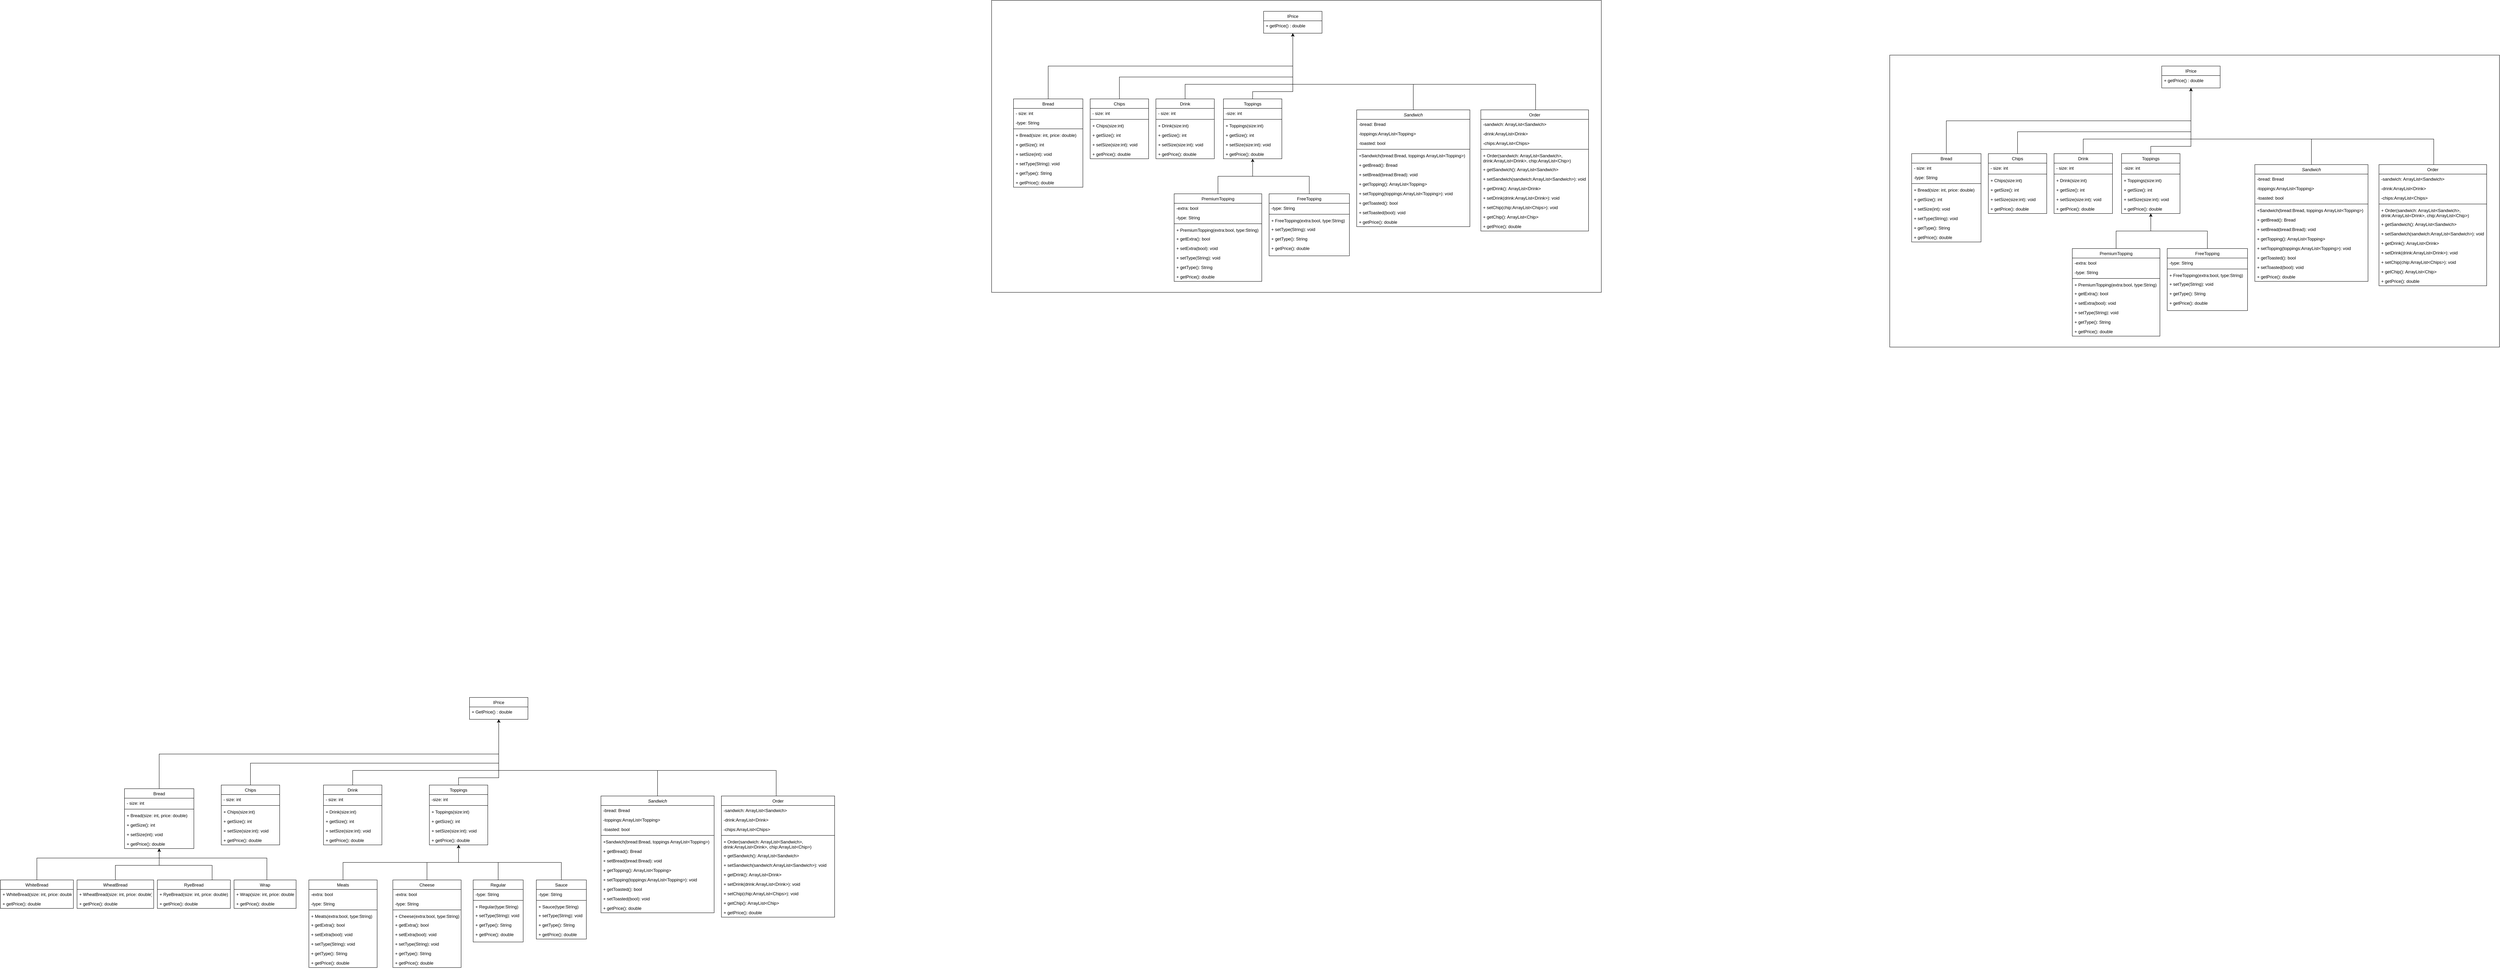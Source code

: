 <mxfile version="22.1.2" type="device">
  <diagram id="C5RBs43oDa-KdzZeNtuy" name="Page-1">
    <mxGraphModel dx="5044" dy="3922" grid="1" gridSize="10" guides="0" tooltips="1" connect="1" arrows="1" fold="1" page="0" pageScale="1" pageWidth="827" pageHeight="1169" math="0" shadow="0">
      <root>
        <mxCell id="WIyWlLk6GJQsqaUBKTNV-0" />
        <mxCell id="WIyWlLk6GJQsqaUBKTNV-1" parent="WIyWlLk6GJQsqaUBKTNV-0" />
        <mxCell id="5_1n4lwd3cMLtCb-UAz3-261" value="" style="rounded=0;whiteSpace=wrap;html=1;" vertex="1" parent="WIyWlLk6GJQsqaUBKTNV-1">
          <mxGeometry x="3530" y="-1920" width="1670" height="800" as="geometry" />
        </mxCell>
        <mxCell id="5_1n4lwd3cMLtCb-UAz3-136" style="edgeStyle=orthogonalEdgeStyle;rounded=0;orthogonalLoop=1;jettySize=auto;html=1;exitX=0.5;exitY=0;exitDx=0;exitDy=0;" edge="1" parent="WIyWlLk6GJQsqaUBKTNV-1" source="zkfFHV4jXpPFQw0GAbJ--0" target="5_1n4lwd3cMLtCb-UAz3-0">
          <mxGeometry relative="1" as="geometry">
            <Array as="points">
              <mxPoint x="155" y="40" />
              <mxPoint x="-280" y="40" />
            </Array>
          </mxGeometry>
        </mxCell>
        <mxCell id="zkfFHV4jXpPFQw0GAbJ--0" value="Sandwich" style="swimlane;fontStyle=2;align=center;verticalAlign=top;childLayout=stackLayout;horizontal=1;startSize=26;horizontalStack=0;resizeParent=1;resizeLast=0;collapsible=1;marginBottom=0;rounded=0;shadow=0;strokeWidth=1;" parent="WIyWlLk6GJQsqaUBKTNV-1" vertex="1">
          <mxGeometry y="110" width="310" height="320" as="geometry">
            <mxRectangle x="220" y="120" width="160" height="26" as="alternateBounds" />
          </mxGeometry>
        </mxCell>
        <mxCell id="zkfFHV4jXpPFQw0GAbJ--1" value="-bread: Bread" style="text;align=left;verticalAlign=top;spacingLeft=4;spacingRight=4;overflow=hidden;rotatable=0;points=[[0,0.5],[1,0.5]];portConstraint=eastwest;" parent="zkfFHV4jXpPFQw0GAbJ--0" vertex="1">
          <mxGeometry y="26" width="310" height="26" as="geometry" />
        </mxCell>
        <mxCell id="zkfFHV4jXpPFQw0GAbJ--2" value="-toppings:ArrayList&lt;Topping&gt;" style="text;align=left;verticalAlign=top;spacingLeft=4;spacingRight=4;overflow=hidden;rotatable=0;points=[[0,0.5],[1,0.5]];portConstraint=eastwest;rounded=0;shadow=0;html=0;" parent="zkfFHV4jXpPFQw0GAbJ--0" vertex="1">
          <mxGeometry y="52" width="310" height="26" as="geometry" />
        </mxCell>
        <mxCell id="5_1n4lwd3cMLtCb-UAz3-138" value="-toasted: bool" style="text;align=left;verticalAlign=top;spacingLeft=4;spacingRight=4;overflow=hidden;rotatable=0;points=[[0,0.5],[1,0.5]];portConstraint=eastwest;" vertex="1" parent="zkfFHV4jXpPFQw0GAbJ--0">
          <mxGeometry y="78" width="310" height="26" as="geometry" />
        </mxCell>
        <mxCell id="zkfFHV4jXpPFQw0GAbJ--4" value="" style="line;html=1;strokeWidth=1;align=left;verticalAlign=middle;spacingTop=-1;spacingLeft=3;spacingRight=3;rotatable=0;labelPosition=right;points=[];portConstraint=eastwest;" parent="zkfFHV4jXpPFQw0GAbJ--0" vertex="1">
          <mxGeometry y="104" width="310" height="8" as="geometry" />
        </mxCell>
        <mxCell id="5_1n4lwd3cMLtCb-UAz3-115" value="+Sandwich(bread:Bread, toppings ArrayList&lt;Topping&gt;)" style="text;align=left;verticalAlign=top;spacingLeft=4;spacingRight=4;overflow=hidden;rotatable=0;points=[[0,0.5],[1,0.5]];portConstraint=eastwest;rounded=0;shadow=0;html=0;" vertex="1" parent="zkfFHV4jXpPFQw0GAbJ--0">
          <mxGeometry y="112" width="310" height="26" as="geometry" />
        </mxCell>
        <mxCell id="5_1n4lwd3cMLtCb-UAz3-118" value="+ getBread(): Bread" style="text;align=left;verticalAlign=top;spacingLeft=4;spacingRight=4;overflow=hidden;rotatable=0;points=[[0,0.5],[1,0.5]];portConstraint=eastwest;" vertex="1" parent="zkfFHV4jXpPFQw0GAbJ--0">
          <mxGeometry y="138" width="310" height="26" as="geometry" />
        </mxCell>
        <mxCell id="5_1n4lwd3cMLtCb-UAz3-119" value="+ setBread(bread:Bread): void" style="text;align=left;verticalAlign=top;spacingLeft=4;spacingRight=4;overflow=hidden;rotatable=0;points=[[0,0.5],[1,0.5]];portConstraint=eastwest;" vertex="1" parent="zkfFHV4jXpPFQw0GAbJ--0">
          <mxGeometry y="164" width="310" height="26" as="geometry" />
        </mxCell>
        <mxCell id="5_1n4lwd3cMLtCb-UAz3-120" value="+ getTopping(): ArrayList&lt;Topping&gt;" style="text;align=left;verticalAlign=top;spacingLeft=4;spacingRight=4;overflow=hidden;rotatable=0;points=[[0,0.5],[1,0.5]];portConstraint=eastwest;" vertex="1" parent="zkfFHV4jXpPFQw0GAbJ--0">
          <mxGeometry y="190" width="310" height="26" as="geometry" />
        </mxCell>
        <mxCell id="5_1n4lwd3cMLtCb-UAz3-121" value="+ setTopping(toppings:ArrayList&lt;Topping&gt;): void" style="text;align=left;verticalAlign=top;spacingLeft=4;spacingRight=4;overflow=hidden;rotatable=0;points=[[0,0.5],[1,0.5]];portConstraint=eastwest;" vertex="1" parent="zkfFHV4jXpPFQw0GAbJ--0">
          <mxGeometry y="216" width="310" height="26" as="geometry" />
        </mxCell>
        <mxCell id="5_1n4lwd3cMLtCb-UAz3-139" value="+ getToasted(): bool" style="text;align=left;verticalAlign=top;spacingLeft=4;spacingRight=4;overflow=hidden;rotatable=0;points=[[0,0.5],[1,0.5]];portConstraint=eastwest;" vertex="1" parent="zkfFHV4jXpPFQw0GAbJ--0">
          <mxGeometry y="242" width="310" height="26" as="geometry" />
        </mxCell>
        <mxCell id="5_1n4lwd3cMLtCb-UAz3-140" value="+ setToasted(bool): void" style="text;align=left;verticalAlign=top;spacingLeft=4;spacingRight=4;overflow=hidden;rotatable=0;points=[[0,0.5],[1,0.5]];portConstraint=eastwest;" vertex="1" parent="zkfFHV4jXpPFQw0GAbJ--0">
          <mxGeometry y="268" width="310" height="26" as="geometry" />
        </mxCell>
        <mxCell id="5_1n4lwd3cMLtCb-UAz3-122" value="+ getPrice(): double" style="text;align=left;verticalAlign=top;spacingLeft=4;spacingRight=4;overflow=hidden;rotatable=0;points=[[0,0.5],[1,0.5]];portConstraint=eastwest;" vertex="1" parent="zkfFHV4jXpPFQw0GAbJ--0">
          <mxGeometry y="294" width="310" height="26" as="geometry" />
        </mxCell>
        <mxCell id="5_1n4lwd3cMLtCb-UAz3-137" style="edgeStyle=orthogonalEdgeStyle;rounded=0;orthogonalLoop=1;jettySize=auto;html=1;exitX=0.5;exitY=0;exitDx=0;exitDy=0;" edge="1" parent="WIyWlLk6GJQsqaUBKTNV-1" source="zkfFHV4jXpPFQw0GAbJ--6" target="5_1n4lwd3cMLtCb-UAz3-0">
          <mxGeometry relative="1" as="geometry">
            <Array as="points">
              <mxPoint x="480" y="110" />
              <mxPoint x="480" y="40" />
              <mxPoint x="-280" y="40" />
            </Array>
          </mxGeometry>
        </mxCell>
        <mxCell id="zkfFHV4jXpPFQw0GAbJ--6" value="Order" style="swimlane;fontStyle=0;align=center;verticalAlign=top;childLayout=stackLayout;horizontal=1;startSize=26;horizontalStack=0;resizeParent=1;resizeLast=0;collapsible=1;marginBottom=0;rounded=0;shadow=0;strokeWidth=1;" parent="WIyWlLk6GJQsqaUBKTNV-1" vertex="1">
          <mxGeometry x="330" y="110" width="310" height="332" as="geometry">
            <mxRectangle x="130" y="380" width="160" height="26" as="alternateBounds" />
          </mxGeometry>
        </mxCell>
        <mxCell id="zkfFHV4jXpPFQw0GAbJ--7" value="-sandwich: ArrayList&lt;Sandwich&gt;" style="text;align=left;verticalAlign=top;spacingLeft=4;spacingRight=4;overflow=hidden;rotatable=0;points=[[0,0.5],[1,0.5]];portConstraint=eastwest;" parent="zkfFHV4jXpPFQw0GAbJ--6" vertex="1">
          <mxGeometry y="26" width="310" height="26" as="geometry" />
        </mxCell>
        <mxCell id="zkfFHV4jXpPFQw0GAbJ--8" value="-drink:ArrayList&lt;Drink&gt;" style="text;align=left;verticalAlign=top;spacingLeft=4;spacingRight=4;overflow=hidden;rotatable=0;points=[[0,0.5],[1,0.5]];portConstraint=eastwest;rounded=0;shadow=0;html=0;" parent="zkfFHV4jXpPFQw0GAbJ--6" vertex="1">
          <mxGeometry y="52" width="310" height="26" as="geometry" />
        </mxCell>
        <mxCell id="5_1n4lwd3cMLtCb-UAz3-123" value="-chips:ArrayList&lt;Chips&gt;" style="text;align=left;verticalAlign=top;spacingLeft=4;spacingRight=4;overflow=hidden;rotatable=0;points=[[0,0.5],[1,0.5]];portConstraint=eastwest;rounded=0;shadow=0;html=0;" vertex="1" parent="zkfFHV4jXpPFQw0GAbJ--6">
          <mxGeometry y="78" width="310" height="26" as="geometry" />
        </mxCell>
        <mxCell id="zkfFHV4jXpPFQw0GAbJ--9" value="" style="line;html=1;strokeWidth=1;align=left;verticalAlign=middle;spacingTop=-1;spacingLeft=3;spacingRight=3;rotatable=0;labelPosition=right;points=[];portConstraint=eastwest;" parent="zkfFHV4jXpPFQw0GAbJ--6" vertex="1">
          <mxGeometry y="104" width="310" height="8" as="geometry" />
        </mxCell>
        <mxCell id="5_1n4lwd3cMLtCb-UAz3-126" value="+ Order(sandwich: ArrayList&lt;Sandwich&gt;, &#xa;drink:ArrayList&lt;Drink&gt;, chip:ArrayList&lt;Chip&gt;)" style="text;align=left;verticalAlign=top;spacingLeft=4;spacingRight=4;overflow=hidden;rotatable=0;points=[[0,0.5],[1,0.5]];portConstraint=eastwest;rounded=0;shadow=0;html=0;" vertex="1" parent="zkfFHV4jXpPFQw0GAbJ--6">
          <mxGeometry y="112" width="310" height="38" as="geometry" />
        </mxCell>
        <mxCell id="5_1n4lwd3cMLtCb-UAz3-124" value="+ getSandwich(): ArrayList&lt;Sandwich&gt;" style="text;align=left;verticalAlign=top;spacingLeft=4;spacingRight=4;overflow=hidden;rotatable=0;points=[[0,0.5],[1,0.5]];portConstraint=eastwest;" vertex="1" parent="zkfFHV4jXpPFQw0GAbJ--6">
          <mxGeometry y="150" width="310" height="26" as="geometry" />
        </mxCell>
        <mxCell id="5_1n4lwd3cMLtCb-UAz3-125" value="+ setSandwich(sandwich:ArrayList&lt;Sandwich&gt;): void" style="text;align=left;verticalAlign=top;spacingLeft=4;spacingRight=4;overflow=hidden;rotatable=0;points=[[0,0.5],[1,0.5]];portConstraint=eastwest;" vertex="1" parent="zkfFHV4jXpPFQw0GAbJ--6">
          <mxGeometry y="176" width="310" height="26" as="geometry" />
        </mxCell>
        <mxCell id="5_1n4lwd3cMLtCb-UAz3-127" value="+ getDrink(): ArrayList&lt;Drink&gt;" style="text;align=left;verticalAlign=top;spacingLeft=4;spacingRight=4;overflow=hidden;rotatable=0;points=[[0,0.5],[1,0.5]];portConstraint=eastwest;" vertex="1" parent="zkfFHV4jXpPFQw0GAbJ--6">
          <mxGeometry y="202" width="310" height="26" as="geometry" />
        </mxCell>
        <mxCell id="5_1n4lwd3cMLtCb-UAz3-128" value="+ setDrink(drink:ArrayList&lt;Drink&gt;): void" style="text;align=left;verticalAlign=top;spacingLeft=4;spacingRight=4;overflow=hidden;rotatable=0;points=[[0,0.5],[1,0.5]];portConstraint=eastwest;" vertex="1" parent="zkfFHV4jXpPFQw0GAbJ--6">
          <mxGeometry y="228" width="310" height="26" as="geometry" />
        </mxCell>
        <mxCell id="5_1n4lwd3cMLtCb-UAz3-130" value="+ setChip(chip:ArrayList&lt;Chips&gt;): void" style="text;align=left;verticalAlign=top;spacingLeft=4;spacingRight=4;overflow=hidden;rotatable=0;points=[[0,0.5],[1,0.5]];portConstraint=eastwest;" vertex="1" parent="zkfFHV4jXpPFQw0GAbJ--6">
          <mxGeometry y="254" width="310" height="26" as="geometry" />
        </mxCell>
        <mxCell id="5_1n4lwd3cMLtCb-UAz3-129" value="+ getChip(): ArrayList&lt;Chip&gt;" style="text;align=left;verticalAlign=top;spacingLeft=4;spacingRight=4;overflow=hidden;rotatable=0;points=[[0,0.5],[1,0.5]];portConstraint=eastwest;" vertex="1" parent="zkfFHV4jXpPFQw0GAbJ--6">
          <mxGeometry y="280" width="310" height="26" as="geometry" />
        </mxCell>
        <mxCell id="5_1n4lwd3cMLtCb-UAz3-131" value="+ getPrice(): double" style="text;align=left;verticalAlign=top;spacingLeft=4;spacingRight=4;overflow=hidden;rotatable=0;points=[[0,0.5],[1,0.5]];portConstraint=eastwest;" vertex="1" parent="zkfFHV4jXpPFQw0GAbJ--6">
          <mxGeometry y="306" width="310" height="26" as="geometry" />
        </mxCell>
        <mxCell id="5_1n4lwd3cMLtCb-UAz3-135" style="edgeStyle=orthogonalEdgeStyle;rounded=0;orthogonalLoop=1;jettySize=auto;html=1;exitX=0.5;exitY=0;exitDx=0;exitDy=0;" edge="1" parent="WIyWlLk6GJQsqaUBKTNV-1" source="zkfFHV4jXpPFQw0GAbJ--13" target="5_1n4lwd3cMLtCb-UAz3-0">
          <mxGeometry relative="1" as="geometry">
            <Array as="points">
              <mxPoint x="-390" y="60" />
              <mxPoint x="-280" y="60" />
            </Array>
          </mxGeometry>
        </mxCell>
        <mxCell id="zkfFHV4jXpPFQw0GAbJ--13" value="Toppings" style="swimlane;fontStyle=0;align=center;verticalAlign=top;childLayout=stackLayout;horizontal=1;startSize=26;horizontalStack=0;resizeParent=1;resizeLast=0;collapsible=1;marginBottom=0;rounded=0;shadow=0;strokeWidth=1;" parent="WIyWlLk6GJQsqaUBKTNV-1" vertex="1">
          <mxGeometry x="-470" y="80" width="160" height="164" as="geometry">
            <mxRectangle x="340" y="380" width="170" height="26" as="alternateBounds" />
          </mxGeometry>
        </mxCell>
        <mxCell id="zkfFHV4jXpPFQw0GAbJ--14" value="-size: int" style="text;align=left;verticalAlign=top;spacingLeft=4;spacingRight=4;overflow=hidden;rotatable=0;points=[[0,0.5],[1,0.5]];portConstraint=eastwest;" parent="zkfFHV4jXpPFQw0GAbJ--13" vertex="1">
          <mxGeometry y="26" width="160" height="26" as="geometry" />
        </mxCell>
        <mxCell id="zkfFHV4jXpPFQw0GAbJ--15" value="" style="line;html=1;strokeWidth=1;align=left;verticalAlign=middle;spacingTop=-1;spacingLeft=3;spacingRight=3;rotatable=0;labelPosition=right;points=[];portConstraint=eastwest;" parent="zkfFHV4jXpPFQw0GAbJ--13" vertex="1">
          <mxGeometry y="52" width="160" height="8" as="geometry" />
        </mxCell>
        <mxCell id="5_1n4lwd3cMLtCb-UAz3-41" value="+ Toppings(size:int)" style="text;align=left;verticalAlign=top;spacingLeft=4;spacingRight=4;overflow=hidden;rotatable=0;points=[[0,0.5],[1,0.5]];portConstraint=eastwest;" vertex="1" parent="zkfFHV4jXpPFQw0GAbJ--13">
          <mxGeometry y="60" width="160" height="26" as="geometry" />
        </mxCell>
        <mxCell id="5_1n4lwd3cMLtCb-UAz3-47" value="+ getSize(): int" style="text;align=left;verticalAlign=top;spacingLeft=4;spacingRight=4;overflow=hidden;rotatable=0;points=[[0,0.5],[1,0.5]];portConstraint=eastwest;" vertex="1" parent="zkfFHV4jXpPFQw0GAbJ--13">
          <mxGeometry y="86" width="160" height="26" as="geometry" />
        </mxCell>
        <mxCell id="5_1n4lwd3cMLtCb-UAz3-48" value="+ setSize(size:int): void" style="text;align=left;verticalAlign=top;spacingLeft=4;spacingRight=4;overflow=hidden;rotatable=0;points=[[0,0.5],[1,0.5]];portConstraint=eastwest;" vertex="1" parent="zkfFHV4jXpPFQw0GAbJ--13">
          <mxGeometry y="112" width="160" height="26" as="geometry" />
        </mxCell>
        <mxCell id="5_1n4lwd3cMLtCb-UAz3-68" value="+ getPrice(): double" style="text;align=left;verticalAlign=top;spacingLeft=4;spacingRight=4;overflow=hidden;rotatable=0;points=[[0,0.5],[1,0.5]];portConstraint=eastwest;" vertex="1" parent="zkfFHV4jXpPFQw0GAbJ--13">
          <mxGeometry y="138" width="160" height="26" as="geometry" />
        </mxCell>
        <mxCell id="5_1n4lwd3cMLtCb-UAz3-0" value="IPrice" style="swimlane;fontStyle=0;align=center;verticalAlign=top;childLayout=stackLayout;horizontal=1;startSize=26;horizontalStack=0;resizeParent=1;resizeLast=0;collapsible=1;marginBottom=0;rounded=0;shadow=0;strokeWidth=1;" vertex="1" parent="WIyWlLk6GJQsqaUBKTNV-1">
          <mxGeometry x="-360" y="-160" width="160" height="60" as="geometry">
            <mxRectangle x="340" y="380" width="170" height="26" as="alternateBounds" />
          </mxGeometry>
        </mxCell>
        <mxCell id="5_1n4lwd3cMLtCb-UAz3-1" value="+ GetPrice() : double" style="text;align=left;verticalAlign=top;spacingLeft=4;spacingRight=4;overflow=hidden;rotatable=0;points=[[0,0.5],[1,0.5]];portConstraint=eastwest;" vertex="1" parent="5_1n4lwd3cMLtCb-UAz3-0">
          <mxGeometry y="26" width="160" height="26" as="geometry" />
        </mxCell>
        <mxCell id="5_1n4lwd3cMLtCb-UAz3-132" style="edgeStyle=orthogonalEdgeStyle;rounded=0;orthogonalLoop=1;jettySize=auto;html=1;exitX=0.5;exitY=0;exitDx=0;exitDy=0;" edge="1" parent="WIyWlLk6GJQsqaUBKTNV-1" source="5_1n4lwd3cMLtCb-UAz3-3" target="5_1n4lwd3cMLtCb-UAz3-0">
          <mxGeometry relative="1" as="geometry" />
        </mxCell>
        <mxCell id="5_1n4lwd3cMLtCb-UAz3-3" value="Bread" style="swimlane;fontStyle=0;align=center;verticalAlign=top;childLayout=stackLayout;horizontal=1;startSize=26;horizontalStack=0;resizeParent=1;resizeLast=0;collapsible=1;marginBottom=0;rounded=0;shadow=0;strokeWidth=1;" vertex="1" parent="WIyWlLk6GJQsqaUBKTNV-1">
          <mxGeometry x="-1305" y="90" width="190" height="164" as="geometry">
            <mxRectangle x="340" y="380" width="170" height="26" as="alternateBounds" />
          </mxGeometry>
        </mxCell>
        <mxCell id="5_1n4lwd3cMLtCb-UAz3-4" value="- size: int" style="text;align=left;verticalAlign=top;spacingLeft=4;spacingRight=4;overflow=hidden;rotatable=0;points=[[0,0.5],[1,0.5]];portConstraint=eastwest;" vertex="1" parent="5_1n4lwd3cMLtCb-UAz3-3">
          <mxGeometry y="26" width="190" height="26" as="geometry" />
        </mxCell>
        <mxCell id="5_1n4lwd3cMLtCb-UAz3-5" value="" style="line;html=1;strokeWidth=1;align=left;verticalAlign=middle;spacingTop=-1;spacingLeft=3;spacingRight=3;rotatable=0;labelPosition=right;points=[];portConstraint=eastwest;" vertex="1" parent="5_1n4lwd3cMLtCb-UAz3-3">
          <mxGeometry y="52" width="190" height="8" as="geometry" />
        </mxCell>
        <mxCell id="5_1n4lwd3cMLtCb-UAz3-22" value="+ Bread(size: int, price: double)" style="text;align=left;verticalAlign=top;spacingLeft=4;spacingRight=4;overflow=hidden;rotatable=0;points=[[0,0.5],[1,0.5]];portConstraint=eastwest;" vertex="1" parent="5_1n4lwd3cMLtCb-UAz3-3">
          <mxGeometry y="60" width="190" height="26" as="geometry" />
        </mxCell>
        <mxCell id="5_1n4lwd3cMLtCb-UAz3-14" value="+ getSize(): int" style="text;align=left;verticalAlign=top;spacingLeft=4;spacingRight=4;overflow=hidden;rotatable=0;points=[[0,0.5],[1,0.5]];portConstraint=eastwest;" vertex="1" parent="5_1n4lwd3cMLtCb-UAz3-3">
          <mxGeometry y="86" width="190" height="26" as="geometry" />
        </mxCell>
        <mxCell id="5_1n4lwd3cMLtCb-UAz3-15" value="+ setSize(int): void" style="text;align=left;verticalAlign=top;spacingLeft=4;spacingRight=4;overflow=hidden;rotatable=0;points=[[0,0.5],[1,0.5]];portConstraint=eastwest;" vertex="1" parent="5_1n4lwd3cMLtCb-UAz3-3">
          <mxGeometry y="112" width="190" height="26" as="geometry" />
        </mxCell>
        <mxCell id="5_1n4lwd3cMLtCb-UAz3-67" value="+ getPrice(): double" style="text;align=left;verticalAlign=top;spacingLeft=4;spacingRight=4;overflow=hidden;rotatable=0;points=[[0,0.5],[1,0.5]];portConstraint=eastwest;" vertex="1" parent="5_1n4lwd3cMLtCb-UAz3-3">
          <mxGeometry y="138" width="190" height="26" as="geometry" />
        </mxCell>
        <mxCell id="5_1n4lwd3cMLtCb-UAz3-134" style="edgeStyle=orthogonalEdgeStyle;rounded=0;orthogonalLoop=1;jettySize=auto;html=1;exitX=0.5;exitY=0;exitDx=0;exitDy=0;" edge="1" parent="WIyWlLk6GJQsqaUBKTNV-1" source="5_1n4lwd3cMLtCb-UAz3-6" target="5_1n4lwd3cMLtCb-UAz3-0">
          <mxGeometry relative="1" as="geometry">
            <Array as="points">
              <mxPoint x="-680" y="40" />
              <mxPoint x="-280" y="40" />
            </Array>
          </mxGeometry>
        </mxCell>
        <mxCell id="5_1n4lwd3cMLtCb-UAz3-6" value="Drink" style="swimlane;fontStyle=0;align=center;verticalAlign=top;childLayout=stackLayout;horizontal=1;startSize=26;horizontalStack=0;resizeParent=1;resizeLast=0;collapsible=1;marginBottom=0;rounded=0;shadow=0;strokeWidth=1;" vertex="1" parent="WIyWlLk6GJQsqaUBKTNV-1">
          <mxGeometry x="-760" y="80" width="160" height="164" as="geometry">
            <mxRectangle x="340" y="380" width="170" height="26" as="alternateBounds" />
          </mxGeometry>
        </mxCell>
        <mxCell id="5_1n4lwd3cMLtCb-UAz3-7" value="- size: int" style="text;align=left;verticalAlign=top;spacingLeft=4;spacingRight=4;overflow=hidden;rotatable=0;points=[[0,0.5],[1,0.5]];portConstraint=eastwest;" vertex="1" parent="5_1n4lwd3cMLtCb-UAz3-6">
          <mxGeometry y="26" width="160" height="26" as="geometry" />
        </mxCell>
        <mxCell id="5_1n4lwd3cMLtCb-UAz3-8" value="" style="line;html=1;strokeWidth=1;align=left;verticalAlign=middle;spacingTop=-1;spacingLeft=3;spacingRight=3;rotatable=0;labelPosition=right;points=[];portConstraint=eastwest;" vertex="1" parent="5_1n4lwd3cMLtCb-UAz3-6">
          <mxGeometry y="52" width="160" height="8" as="geometry" />
        </mxCell>
        <mxCell id="5_1n4lwd3cMLtCb-UAz3-92" value="+ Drink(size:int)" style="text;align=left;verticalAlign=top;spacingLeft=4;spacingRight=4;overflow=hidden;rotatable=0;points=[[0,0.5],[1,0.5]];portConstraint=eastwest;" vertex="1" parent="5_1n4lwd3cMLtCb-UAz3-6">
          <mxGeometry y="60" width="160" height="26" as="geometry" />
        </mxCell>
        <mxCell id="5_1n4lwd3cMLtCb-UAz3-99" value="+ getSize(): int" style="text;align=left;verticalAlign=top;spacingLeft=4;spacingRight=4;overflow=hidden;rotatable=0;points=[[0,0.5],[1,0.5]];portConstraint=eastwest;" vertex="1" parent="5_1n4lwd3cMLtCb-UAz3-6">
          <mxGeometry y="86" width="160" height="26" as="geometry" />
        </mxCell>
        <mxCell id="5_1n4lwd3cMLtCb-UAz3-100" value="+ setSize(size:int): void" style="text;align=left;verticalAlign=top;spacingLeft=4;spacingRight=4;overflow=hidden;rotatable=0;points=[[0,0.5],[1,0.5]];portConstraint=eastwest;" vertex="1" parent="5_1n4lwd3cMLtCb-UAz3-6">
          <mxGeometry y="112" width="160" height="26" as="geometry" />
        </mxCell>
        <mxCell id="5_1n4lwd3cMLtCb-UAz3-113" value="+ getPrice(): double" style="text;align=left;verticalAlign=top;spacingLeft=4;spacingRight=4;overflow=hidden;rotatable=0;points=[[0,0.5],[1,0.5]];portConstraint=eastwest;" vertex="1" parent="5_1n4lwd3cMLtCb-UAz3-6">
          <mxGeometry y="138" width="160" height="26" as="geometry" />
        </mxCell>
        <mxCell id="5_1n4lwd3cMLtCb-UAz3-34" style="edgeStyle=orthogonalEdgeStyle;rounded=0;orthogonalLoop=1;jettySize=auto;html=1;entryX=0.5;entryY=1;entryDx=0;entryDy=0;" edge="1" parent="WIyWlLk6GJQsqaUBKTNV-1" source="5_1n4lwd3cMLtCb-UAz3-19" target="5_1n4lwd3cMLtCb-UAz3-3">
          <mxGeometry relative="1" as="geometry">
            <Array as="points">
              <mxPoint x="-1545" y="280" />
              <mxPoint x="-1210" y="280" />
            </Array>
          </mxGeometry>
        </mxCell>
        <mxCell id="5_1n4lwd3cMLtCb-UAz3-19" value="WhiteBread" style="swimlane;fontStyle=0;align=center;verticalAlign=top;childLayout=stackLayout;horizontal=1;startSize=26;horizontalStack=0;resizeParent=1;resizeLast=0;collapsible=1;marginBottom=0;rounded=0;shadow=0;strokeWidth=1;" vertex="1" parent="WIyWlLk6GJQsqaUBKTNV-1">
          <mxGeometry x="-1645" y="340" width="200" height="78" as="geometry">
            <mxRectangle x="340" y="380" width="170" height="26" as="alternateBounds" />
          </mxGeometry>
        </mxCell>
        <mxCell id="5_1n4lwd3cMLtCb-UAz3-23" value="+ WhiteBread(size: int, price: double)" style="text;align=left;verticalAlign=top;spacingLeft=4;spacingRight=4;overflow=hidden;rotatable=0;points=[[0,0.5],[1,0.5]];portConstraint=eastwest;" vertex="1" parent="5_1n4lwd3cMLtCb-UAz3-19">
          <mxGeometry y="26" width="200" height="26" as="geometry" />
        </mxCell>
        <mxCell id="5_1n4lwd3cMLtCb-UAz3-63" value="+ getPrice(): double" style="text;align=left;verticalAlign=top;spacingLeft=4;spacingRight=4;overflow=hidden;rotatable=0;points=[[0,0.5],[1,0.5]];portConstraint=eastwest;" vertex="1" parent="5_1n4lwd3cMLtCb-UAz3-19">
          <mxGeometry y="52" width="200" height="26" as="geometry" />
        </mxCell>
        <mxCell id="5_1n4lwd3cMLtCb-UAz3-33" style="edgeStyle=orthogonalEdgeStyle;rounded=0;orthogonalLoop=1;jettySize=auto;html=1;entryX=0.5;entryY=1;entryDx=0;entryDy=0;" edge="1" parent="WIyWlLk6GJQsqaUBKTNV-1" source="5_1n4lwd3cMLtCb-UAz3-24" target="5_1n4lwd3cMLtCb-UAz3-3">
          <mxGeometry relative="1" as="geometry">
            <mxPoint x="-1215.0" y="230" as="targetPoint" />
            <Array as="points">
              <mxPoint x="-1330" y="300" />
              <mxPoint x="-1210" y="300" />
            </Array>
          </mxGeometry>
        </mxCell>
        <mxCell id="5_1n4lwd3cMLtCb-UAz3-24" value="WheatBread" style="swimlane;fontStyle=0;align=center;verticalAlign=top;childLayout=stackLayout;horizontal=1;startSize=26;horizontalStack=0;resizeParent=1;resizeLast=0;collapsible=1;marginBottom=0;rounded=0;shadow=0;strokeWidth=1;" vertex="1" parent="WIyWlLk6GJQsqaUBKTNV-1">
          <mxGeometry x="-1435" y="340" width="210" height="78" as="geometry">
            <mxRectangle x="340" y="380" width="170" height="26" as="alternateBounds" />
          </mxGeometry>
        </mxCell>
        <mxCell id="5_1n4lwd3cMLtCb-UAz3-25" value="+ WheatBread(size: int, price: double)" style="text;align=left;verticalAlign=top;spacingLeft=4;spacingRight=4;overflow=hidden;rotatable=0;points=[[0,0.5],[1,0.5]];portConstraint=eastwest;" vertex="1" parent="5_1n4lwd3cMLtCb-UAz3-24">
          <mxGeometry y="26" width="210" height="26" as="geometry" />
        </mxCell>
        <mxCell id="5_1n4lwd3cMLtCb-UAz3-66" value="+ getPrice(): double" style="text;align=left;verticalAlign=top;spacingLeft=4;spacingRight=4;overflow=hidden;rotatable=0;points=[[0,0.5],[1,0.5]];portConstraint=eastwest;" vertex="1" parent="5_1n4lwd3cMLtCb-UAz3-24">
          <mxGeometry y="52" width="210" height="26" as="geometry" />
        </mxCell>
        <mxCell id="5_1n4lwd3cMLtCb-UAz3-32" style="edgeStyle=orthogonalEdgeStyle;rounded=0;orthogonalLoop=1;jettySize=auto;html=1;entryX=0.5;entryY=1;entryDx=0;entryDy=0;" edge="1" parent="WIyWlLk6GJQsqaUBKTNV-1" source="5_1n4lwd3cMLtCb-UAz3-26" target="5_1n4lwd3cMLtCb-UAz3-3">
          <mxGeometry relative="1" as="geometry">
            <Array as="points">
              <mxPoint x="-1065" y="300" />
              <mxPoint x="-1210" y="300" />
            </Array>
          </mxGeometry>
        </mxCell>
        <mxCell id="5_1n4lwd3cMLtCb-UAz3-26" value="RyeBread" style="swimlane;fontStyle=0;align=center;verticalAlign=top;childLayout=stackLayout;horizontal=1;startSize=26;horizontalStack=0;resizeParent=1;resizeLast=0;collapsible=1;marginBottom=0;rounded=0;shadow=0;strokeWidth=1;" vertex="1" parent="WIyWlLk6GJQsqaUBKTNV-1">
          <mxGeometry x="-1215" y="340" width="200" height="78" as="geometry">
            <mxRectangle x="340" y="380" width="170" height="26" as="alternateBounds" />
          </mxGeometry>
        </mxCell>
        <mxCell id="5_1n4lwd3cMLtCb-UAz3-27" value="+ RyeBread(size: int, price: double)" style="text;align=left;verticalAlign=top;spacingLeft=4;spacingRight=4;overflow=hidden;rotatable=0;points=[[0,0.5],[1,0.5]];portConstraint=eastwest;" vertex="1" parent="5_1n4lwd3cMLtCb-UAz3-26">
          <mxGeometry y="26" width="200" height="26" as="geometry" />
        </mxCell>
        <mxCell id="5_1n4lwd3cMLtCb-UAz3-65" value="+ getPrice(): double" style="text;align=left;verticalAlign=top;spacingLeft=4;spacingRight=4;overflow=hidden;rotatable=0;points=[[0,0.5],[1,0.5]];portConstraint=eastwest;" vertex="1" parent="5_1n4lwd3cMLtCb-UAz3-26">
          <mxGeometry y="52" width="200" height="26" as="geometry" />
        </mxCell>
        <mxCell id="5_1n4lwd3cMLtCb-UAz3-31" style="edgeStyle=orthogonalEdgeStyle;rounded=0;orthogonalLoop=1;jettySize=auto;html=1;entryX=0.5;entryY=1;entryDx=0;entryDy=0;" edge="1" parent="WIyWlLk6GJQsqaUBKTNV-1" source="5_1n4lwd3cMLtCb-UAz3-28" target="5_1n4lwd3cMLtCb-UAz3-3">
          <mxGeometry relative="1" as="geometry">
            <mxPoint x="-815" y="200" as="targetPoint" />
            <Array as="points">
              <mxPoint x="-915" y="280" />
              <mxPoint x="-1210" y="280" />
            </Array>
          </mxGeometry>
        </mxCell>
        <mxCell id="5_1n4lwd3cMLtCb-UAz3-28" value="Wrap" style="swimlane;fontStyle=0;align=center;verticalAlign=top;childLayout=stackLayout;horizontal=1;startSize=26;horizontalStack=0;resizeParent=1;resizeLast=0;collapsible=1;marginBottom=0;rounded=0;shadow=0;strokeWidth=1;" vertex="1" parent="WIyWlLk6GJQsqaUBKTNV-1">
          <mxGeometry x="-1005" y="340" width="170" height="78" as="geometry">
            <mxRectangle x="340" y="380" width="170" height="26" as="alternateBounds" />
          </mxGeometry>
        </mxCell>
        <mxCell id="5_1n4lwd3cMLtCb-UAz3-29" value="+ Wrap(size: int, price: double)" style="text;align=left;verticalAlign=top;spacingLeft=4;spacingRight=4;overflow=hidden;rotatable=0;points=[[0,0.5],[1,0.5]];portConstraint=eastwest;" vertex="1" parent="5_1n4lwd3cMLtCb-UAz3-28">
          <mxGeometry y="26" width="170" height="26" as="geometry" />
        </mxCell>
        <mxCell id="5_1n4lwd3cMLtCb-UAz3-64" value="+ getPrice(): double" style="text;align=left;verticalAlign=top;spacingLeft=4;spacingRight=4;overflow=hidden;rotatable=0;points=[[0,0.5],[1,0.5]];portConstraint=eastwest;" vertex="1" parent="5_1n4lwd3cMLtCb-UAz3-28">
          <mxGeometry y="52" width="170" height="26" as="geometry" />
        </mxCell>
        <mxCell id="5_1n4lwd3cMLtCb-UAz3-87" style="edgeStyle=orthogonalEdgeStyle;rounded=0;orthogonalLoop=1;jettySize=auto;html=1;exitX=0.5;exitY=0;exitDx=0;exitDy=0;" edge="1" parent="WIyWlLk6GJQsqaUBKTNV-1" source="5_1n4lwd3cMLtCb-UAz3-35" target="zkfFHV4jXpPFQw0GAbJ--13">
          <mxGeometry relative="1" as="geometry" />
        </mxCell>
        <mxCell id="5_1n4lwd3cMLtCb-UAz3-35" value="Meats" style="swimlane;fontStyle=0;align=center;verticalAlign=top;childLayout=stackLayout;horizontal=1;startSize=26;horizontalStack=0;resizeParent=1;resizeLast=0;collapsible=1;marginBottom=0;rounded=0;shadow=0;strokeWidth=1;" vertex="1" parent="WIyWlLk6GJQsqaUBKTNV-1">
          <mxGeometry x="-800" y="340" width="187" height="240" as="geometry">
            <mxRectangle x="340" y="380" width="170" height="26" as="alternateBounds" />
          </mxGeometry>
        </mxCell>
        <mxCell id="5_1n4lwd3cMLtCb-UAz3-36" value="-extra: bool" style="text;align=left;verticalAlign=top;spacingLeft=4;spacingRight=4;overflow=hidden;rotatable=0;points=[[0,0.5],[1,0.5]];portConstraint=eastwest;" vertex="1" parent="5_1n4lwd3cMLtCb-UAz3-35">
          <mxGeometry y="26" width="187" height="26" as="geometry" />
        </mxCell>
        <mxCell id="5_1n4lwd3cMLtCb-UAz3-45" value="-type: String" style="text;align=left;verticalAlign=top;spacingLeft=4;spacingRight=4;overflow=hidden;rotatable=0;points=[[0,0.5],[1,0.5]];portConstraint=eastwest;" vertex="1" parent="5_1n4lwd3cMLtCb-UAz3-35">
          <mxGeometry y="52" width="187" height="26" as="geometry" />
        </mxCell>
        <mxCell id="5_1n4lwd3cMLtCb-UAz3-37" value="" style="line;html=1;strokeWidth=1;align=left;verticalAlign=middle;spacingTop=-1;spacingLeft=3;spacingRight=3;rotatable=0;labelPosition=right;points=[];portConstraint=eastwest;" vertex="1" parent="5_1n4lwd3cMLtCb-UAz3-35">
          <mxGeometry y="78" width="187" height="8" as="geometry" />
        </mxCell>
        <mxCell id="5_1n4lwd3cMLtCb-UAz3-42" value="+ Meats(extra:bool, type:String)" style="text;align=left;verticalAlign=top;spacingLeft=4;spacingRight=4;overflow=hidden;rotatable=0;points=[[0,0.5],[1,0.5]];portConstraint=eastwest;" vertex="1" parent="5_1n4lwd3cMLtCb-UAz3-35">
          <mxGeometry y="86" width="187" height="24" as="geometry" />
        </mxCell>
        <mxCell id="5_1n4lwd3cMLtCb-UAz3-46" value="+ getExtra(): bool" style="text;align=left;verticalAlign=top;spacingLeft=4;spacingRight=4;overflow=hidden;rotatable=0;points=[[0,0.5],[1,0.5]];portConstraint=eastwest;" vertex="1" parent="5_1n4lwd3cMLtCb-UAz3-35">
          <mxGeometry y="110" width="187" height="26" as="geometry" />
        </mxCell>
        <mxCell id="5_1n4lwd3cMLtCb-UAz3-49" value="+ setExtra(bool): void" style="text;align=left;verticalAlign=top;spacingLeft=4;spacingRight=4;overflow=hidden;rotatable=0;points=[[0,0.5],[1,0.5]];portConstraint=eastwest;" vertex="1" parent="5_1n4lwd3cMLtCb-UAz3-35">
          <mxGeometry y="136" width="187" height="26" as="geometry" />
        </mxCell>
        <mxCell id="5_1n4lwd3cMLtCb-UAz3-51" value="+ setType(String): void" style="text;align=left;verticalAlign=top;spacingLeft=4;spacingRight=4;overflow=hidden;rotatable=0;points=[[0,0.5],[1,0.5]];portConstraint=eastwest;" vertex="1" parent="5_1n4lwd3cMLtCb-UAz3-35">
          <mxGeometry y="162" width="187" height="26" as="geometry" />
        </mxCell>
        <mxCell id="5_1n4lwd3cMLtCb-UAz3-50" value="+ getType(): String" style="text;align=left;verticalAlign=top;spacingLeft=4;spacingRight=4;overflow=hidden;rotatable=0;points=[[0,0.5],[1,0.5]];portConstraint=eastwest;" vertex="1" parent="5_1n4lwd3cMLtCb-UAz3-35">
          <mxGeometry y="188" width="187" height="26" as="geometry" />
        </mxCell>
        <mxCell id="5_1n4lwd3cMLtCb-UAz3-62" value="+ getPrice(): double" style="text;align=left;verticalAlign=top;spacingLeft=4;spacingRight=4;overflow=hidden;rotatable=0;points=[[0,0.5],[1,0.5]];portConstraint=eastwest;" vertex="1" parent="5_1n4lwd3cMLtCb-UAz3-35">
          <mxGeometry y="214" width="187" height="26" as="geometry" />
        </mxCell>
        <mxCell id="5_1n4lwd3cMLtCb-UAz3-88" style="edgeStyle=orthogonalEdgeStyle;rounded=0;orthogonalLoop=1;jettySize=auto;html=1;exitX=0.5;exitY=0;exitDx=0;exitDy=0;" edge="1" parent="WIyWlLk6GJQsqaUBKTNV-1" source="5_1n4lwd3cMLtCb-UAz3-52" target="zkfFHV4jXpPFQw0GAbJ--13">
          <mxGeometry relative="1" as="geometry" />
        </mxCell>
        <mxCell id="5_1n4lwd3cMLtCb-UAz3-52" value="Cheese" style="swimlane;fontStyle=0;align=center;verticalAlign=top;childLayout=stackLayout;horizontal=1;startSize=26;horizontalStack=0;resizeParent=1;resizeLast=0;collapsible=1;marginBottom=0;rounded=0;shadow=0;strokeWidth=1;" vertex="1" parent="WIyWlLk6GJQsqaUBKTNV-1">
          <mxGeometry x="-570" y="340" width="187" height="240" as="geometry">
            <mxRectangle x="340" y="380" width="170" height="26" as="alternateBounds" />
          </mxGeometry>
        </mxCell>
        <mxCell id="5_1n4lwd3cMLtCb-UAz3-53" value="-extra: bool" style="text;align=left;verticalAlign=top;spacingLeft=4;spacingRight=4;overflow=hidden;rotatable=0;points=[[0,0.5],[1,0.5]];portConstraint=eastwest;" vertex="1" parent="5_1n4lwd3cMLtCb-UAz3-52">
          <mxGeometry y="26" width="187" height="26" as="geometry" />
        </mxCell>
        <mxCell id="5_1n4lwd3cMLtCb-UAz3-54" value="-type: String" style="text;align=left;verticalAlign=top;spacingLeft=4;spacingRight=4;overflow=hidden;rotatable=0;points=[[0,0.5],[1,0.5]];portConstraint=eastwest;" vertex="1" parent="5_1n4lwd3cMLtCb-UAz3-52">
          <mxGeometry y="52" width="187" height="26" as="geometry" />
        </mxCell>
        <mxCell id="5_1n4lwd3cMLtCb-UAz3-55" value="" style="line;html=1;strokeWidth=1;align=left;verticalAlign=middle;spacingTop=-1;spacingLeft=3;spacingRight=3;rotatable=0;labelPosition=right;points=[];portConstraint=eastwest;" vertex="1" parent="5_1n4lwd3cMLtCb-UAz3-52">
          <mxGeometry y="78" width="187" height="8" as="geometry" />
        </mxCell>
        <mxCell id="5_1n4lwd3cMLtCb-UAz3-56" value="+ Cheese(extra:bool, type:String)" style="text;align=left;verticalAlign=top;spacingLeft=4;spacingRight=4;overflow=hidden;rotatable=0;points=[[0,0.5],[1,0.5]];portConstraint=eastwest;" vertex="1" parent="5_1n4lwd3cMLtCb-UAz3-52">
          <mxGeometry y="86" width="187" height="24" as="geometry" />
        </mxCell>
        <mxCell id="5_1n4lwd3cMLtCb-UAz3-57" value="+ getExtra(): bool" style="text;align=left;verticalAlign=top;spacingLeft=4;spacingRight=4;overflow=hidden;rotatable=0;points=[[0,0.5],[1,0.5]];portConstraint=eastwest;" vertex="1" parent="5_1n4lwd3cMLtCb-UAz3-52">
          <mxGeometry y="110" width="187" height="26" as="geometry" />
        </mxCell>
        <mxCell id="5_1n4lwd3cMLtCb-UAz3-58" value="+ setExtra(bool): void" style="text;align=left;verticalAlign=top;spacingLeft=4;spacingRight=4;overflow=hidden;rotatable=0;points=[[0,0.5],[1,0.5]];portConstraint=eastwest;" vertex="1" parent="5_1n4lwd3cMLtCb-UAz3-52">
          <mxGeometry y="136" width="187" height="26" as="geometry" />
        </mxCell>
        <mxCell id="5_1n4lwd3cMLtCb-UAz3-59" value="+ setType(String): void" style="text;align=left;verticalAlign=top;spacingLeft=4;spacingRight=4;overflow=hidden;rotatable=0;points=[[0,0.5],[1,0.5]];portConstraint=eastwest;" vertex="1" parent="5_1n4lwd3cMLtCb-UAz3-52">
          <mxGeometry y="162" width="187" height="26" as="geometry" />
        </mxCell>
        <mxCell id="5_1n4lwd3cMLtCb-UAz3-60" value="+ getType(): String" style="text;align=left;verticalAlign=top;spacingLeft=4;spacingRight=4;overflow=hidden;rotatable=0;points=[[0,0.5],[1,0.5]];portConstraint=eastwest;" vertex="1" parent="5_1n4lwd3cMLtCb-UAz3-52">
          <mxGeometry y="188" width="187" height="26" as="geometry" />
        </mxCell>
        <mxCell id="5_1n4lwd3cMLtCb-UAz3-61" value="+ getPrice(): double" style="text;align=left;verticalAlign=top;spacingLeft=4;spacingRight=4;overflow=hidden;rotatable=0;points=[[0,0.5],[1,0.5]];portConstraint=eastwest;" vertex="1" parent="5_1n4lwd3cMLtCb-UAz3-52">
          <mxGeometry y="214" width="187" height="26" as="geometry" />
        </mxCell>
        <mxCell id="5_1n4lwd3cMLtCb-UAz3-89" style="edgeStyle=orthogonalEdgeStyle;rounded=0;orthogonalLoop=1;jettySize=auto;html=1;exitX=0.5;exitY=0;exitDx=0;exitDy=0;" edge="1" parent="WIyWlLk6GJQsqaUBKTNV-1" source="5_1n4lwd3cMLtCb-UAz3-69" target="zkfFHV4jXpPFQw0GAbJ--13">
          <mxGeometry relative="1" as="geometry" />
        </mxCell>
        <mxCell id="5_1n4lwd3cMLtCb-UAz3-69" value="Regular" style="swimlane;fontStyle=0;align=center;verticalAlign=top;childLayout=stackLayout;horizontal=1;startSize=26;horizontalStack=0;resizeParent=1;resizeLast=0;collapsible=1;marginBottom=0;rounded=0;shadow=0;strokeWidth=1;" vertex="1" parent="WIyWlLk6GJQsqaUBKTNV-1">
          <mxGeometry x="-350" y="340" width="137" height="170" as="geometry">
            <mxRectangle x="340" y="380" width="170" height="26" as="alternateBounds" />
          </mxGeometry>
        </mxCell>
        <mxCell id="5_1n4lwd3cMLtCb-UAz3-71" value="-type: String" style="text;align=left;verticalAlign=top;spacingLeft=4;spacingRight=4;overflow=hidden;rotatable=0;points=[[0,0.5],[1,0.5]];portConstraint=eastwest;" vertex="1" parent="5_1n4lwd3cMLtCb-UAz3-69">
          <mxGeometry y="26" width="137" height="26" as="geometry" />
        </mxCell>
        <mxCell id="5_1n4lwd3cMLtCb-UAz3-72" value="" style="line;html=1;strokeWidth=1;align=left;verticalAlign=middle;spacingTop=-1;spacingLeft=3;spacingRight=3;rotatable=0;labelPosition=right;points=[];portConstraint=eastwest;" vertex="1" parent="5_1n4lwd3cMLtCb-UAz3-69">
          <mxGeometry y="52" width="137" height="8" as="geometry" />
        </mxCell>
        <mxCell id="5_1n4lwd3cMLtCb-UAz3-73" value="+ Regular(type:String)" style="text;align=left;verticalAlign=top;spacingLeft=4;spacingRight=4;overflow=hidden;rotatable=0;points=[[0,0.5],[1,0.5]];portConstraint=eastwest;" vertex="1" parent="5_1n4lwd3cMLtCb-UAz3-69">
          <mxGeometry y="60" width="137" height="24" as="geometry" />
        </mxCell>
        <mxCell id="5_1n4lwd3cMLtCb-UAz3-76" value="+ setType(String): void" style="text;align=left;verticalAlign=top;spacingLeft=4;spacingRight=4;overflow=hidden;rotatable=0;points=[[0,0.5],[1,0.5]];portConstraint=eastwest;" vertex="1" parent="5_1n4lwd3cMLtCb-UAz3-69">
          <mxGeometry y="84" width="137" height="26" as="geometry" />
        </mxCell>
        <mxCell id="5_1n4lwd3cMLtCb-UAz3-77" value="+ getType(): String" style="text;align=left;verticalAlign=top;spacingLeft=4;spacingRight=4;overflow=hidden;rotatable=0;points=[[0,0.5],[1,0.5]];portConstraint=eastwest;" vertex="1" parent="5_1n4lwd3cMLtCb-UAz3-69">
          <mxGeometry y="110" width="137" height="26" as="geometry" />
        </mxCell>
        <mxCell id="5_1n4lwd3cMLtCb-UAz3-78" value="+ getPrice(): double" style="text;align=left;verticalAlign=top;spacingLeft=4;spacingRight=4;overflow=hidden;rotatable=0;points=[[0,0.5],[1,0.5]];portConstraint=eastwest;" vertex="1" parent="5_1n4lwd3cMLtCb-UAz3-69">
          <mxGeometry y="136" width="137" height="26" as="geometry" />
        </mxCell>
        <mxCell id="5_1n4lwd3cMLtCb-UAz3-90" style="edgeStyle=orthogonalEdgeStyle;rounded=0;orthogonalLoop=1;jettySize=auto;html=1;exitX=0.5;exitY=0;exitDx=0;exitDy=0;" edge="1" parent="WIyWlLk6GJQsqaUBKTNV-1" source="5_1n4lwd3cMLtCb-UAz3-79" target="zkfFHV4jXpPFQw0GAbJ--13">
          <mxGeometry relative="1" as="geometry" />
        </mxCell>
        <mxCell id="5_1n4lwd3cMLtCb-UAz3-79" value="Sauce" style="swimlane;fontStyle=0;align=center;verticalAlign=top;childLayout=stackLayout;horizontal=1;startSize=26;horizontalStack=0;resizeParent=1;resizeLast=0;collapsible=1;marginBottom=0;rounded=0;shadow=0;strokeWidth=1;" vertex="1" parent="WIyWlLk6GJQsqaUBKTNV-1">
          <mxGeometry x="-177" y="340" width="137" height="162" as="geometry">
            <mxRectangle x="340" y="380" width="170" height="26" as="alternateBounds" />
          </mxGeometry>
        </mxCell>
        <mxCell id="5_1n4lwd3cMLtCb-UAz3-80" value="-type: String" style="text;align=left;verticalAlign=top;spacingLeft=4;spacingRight=4;overflow=hidden;rotatable=0;points=[[0,0.5],[1,0.5]];portConstraint=eastwest;" vertex="1" parent="5_1n4lwd3cMLtCb-UAz3-79">
          <mxGeometry y="26" width="137" height="26" as="geometry" />
        </mxCell>
        <mxCell id="5_1n4lwd3cMLtCb-UAz3-81" value="" style="line;html=1;strokeWidth=1;align=left;verticalAlign=middle;spacingTop=-1;spacingLeft=3;spacingRight=3;rotatable=0;labelPosition=right;points=[];portConstraint=eastwest;" vertex="1" parent="5_1n4lwd3cMLtCb-UAz3-79">
          <mxGeometry y="52" width="137" height="8" as="geometry" />
        </mxCell>
        <mxCell id="5_1n4lwd3cMLtCb-UAz3-82" value="+ Sauce(type:String)" style="text;align=left;verticalAlign=top;spacingLeft=4;spacingRight=4;overflow=hidden;rotatable=0;points=[[0,0.5],[1,0.5]];portConstraint=eastwest;" vertex="1" parent="5_1n4lwd3cMLtCb-UAz3-79">
          <mxGeometry y="60" width="137" height="24" as="geometry" />
        </mxCell>
        <mxCell id="5_1n4lwd3cMLtCb-UAz3-83" value="+ setType(String): void" style="text;align=left;verticalAlign=top;spacingLeft=4;spacingRight=4;overflow=hidden;rotatable=0;points=[[0,0.5],[1,0.5]];portConstraint=eastwest;" vertex="1" parent="5_1n4lwd3cMLtCb-UAz3-79">
          <mxGeometry y="84" width="137" height="26" as="geometry" />
        </mxCell>
        <mxCell id="5_1n4lwd3cMLtCb-UAz3-84" value="+ getType(): String" style="text;align=left;verticalAlign=top;spacingLeft=4;spacingRight=4;overflow=hidden;rotatable=0;points=[[0,0.5],[1,0.5]];portConstraint=eastwest;" vertex="1" parent="5_1n4lwd3cMLtCb-UAz3-79">
          <mxGeometry y="110" width="137" height="26" as="geometry" />
        </mxCell>
        <mxCell id="5_1n4lwd3cMLtCb-UAz3-85" value="+ getPrice(): double" style="text;align=left;verticalAlign=top;spacingLeft=4;spacingRight=4;overflow=hidden;rotatable=0;points=[[0,0.5],[1,0.5]];portConstraint=eastwest;" vertex="1" parent="5_1n4lwd3cMLtCb-UAz3-79">
          <mxGeometry y="136" width="137" height="26" as="geometry" />
        </mxCell>
        <mxCell id="5_1n4lwd3cMLtCb-UAz3-133" style="edgeStyle=orthogonalEdgeStyle;rounded=0;orthogonalLoop=1;jettySize=auto;html=1;exitX=0.5;exitY=0;exitDx=0;exitDy=0;" edge="1" parent="WIyWlLk6GJQsqaUBKTNV-1" source="5_1n4lwd3cMLtCb-UAz3-107" target="5_1n4lwd3cMLtCb-UAz3-0">
          <mxGeometry relative="1" as="geometry">
            <Array as="points">
              <mxPoint x="-960" y="20" />
              <mxPoint x="-280" y="20" />
            </Array>
          </mxGeometry>
        </mxCell>
        <mxCell id="5_1n4lwd3cMLtCb-UAz3-107" value="Chips" style="swimlane;fontStyle=0;align=center;verticalAlign=top;childLayout=stackLayout;horizontal=1;startSize=26;horizontalStack=0;resizeParent=1;resizeLast=0;collapsible=1;marginBottom=0;rounded=0;shadow=0;strokeWidth=1;" vertex="1" parent="WIyWlLk6GJQsqaUBKTNV-1">
          <mxGeometry x="-1040" y="80" width="160" height="164" as="geometry">
            <mxRectangle x="340" y="380" width="170" height="26" as="alternateBounds" />
          </mxGeometry>
        </mxCell>
        <mxCell id="5_1n4lwd3cMLtCb-UAz3-108" value="- size: int" style="text;align=left;verticalAlign=top;spacingLeft=4;spacingRight=4;overflow=hidden;rotatable=0;points=[[0,0.5],[1,0.5]];portConstraint=eastwest;" vertex="1" parent="5_1n4lwd3cMLtCb-UAz3-107">
          <mxGeometry y="26" width="160" height="26" as="geometry" />
        </mxCell>
        <mxCell id="5_1n4lwd3cMLtCb-UAz3-109" value="" style="line;html=1;strokeWidth=1;align=left;verticalAlign=middle;spacingTop=-1;spacingLeft=3;spacingRight=3;rotatable=0;labelPosition=right;points=[];portConstraint=eastwest;" vertex="1" parent="5_1n4lwd3cMLtCb-UAz3-107">
          <mxGeometry y="52" width="160" height="8" as="geometry" />
        </mxCell>
        <mxCell id="5_1n4lwd3cMLtCb-UAz3-110" value="+ Chips(size:int)" style="text;align=left;verticalAlign=top;spacingLeft=4;spacingRight=4;overflow=hidden;rotatable=0;points=[[0,0.5],[1,0.5]];portConstraint=eastwest;" vertex="1" parent="5_1n4lwd3cMLtCb-UAz3-107">
          <mxGeometry y="60" width="160" height="26" as="geometry" />
        </mxCell>
        <mxCell id="5_1n4lwd3cMLtCb-UAz3-111" value="+ getSize(): int" style="text;align=left;verticalAlign=top;spacingLeft=4;spacingRight=4;overflow=hidden;rotatable=0;points=[[0,0.5],[1,0.5]];portConstraint=eastwest;" vertex="1" parent="5_1n4lwd3cMLtCb-UAz3-107">
          <mxGeometry y="86" width="160" height="26" as="geometry" />
        </mxCell>
        <mxCell id="5_1n4lwd3cMLtCb-UAz3-112" value="+ setSize(size:int): void" style="text;align=left;verticalAlign=top;spacingLeft=4;spacingRight=4;overflow=hidden;rotatable=0;points=[[0,0.5],[1,0.5]];portConstraint=eastwest;" vertex="1" parent="5_1n4lwd3cMLtCb-UAz3-107">
          <mxGeometry y="112" width="160" height="26" as="geometry" />
        </mxCell>
        <mxCell id="5_1n4lwd3cMLtCb-UAz3-114" value="+ getPrice(): double" style="text;align=left;verticalAlign=top;spacingLeft=4;spacingRight=4;overflow=hidden;rotatable=0;points=[[0,0.5],[1,0.5]];portConstraint=eastwest;" vertex="1" parent="5_1n4lwd3cMLtCb-UAz3-107">
          <mxGeometry y="138" width="160" height="26" as="geometry" />
        </mxCell>
        <mxCell id="5_1n4lwd3cMLtCb-UAz3-141" style="edgeStyle=orthogonalEdgeStyle;rounded=0;orthogonalLoop=1;jettySize=auto;html=1;exitX=0.5;exitY=0;exitDx=0;exitDy=0;" edge="1" parent="WIyWlLk6GJQsqaUBKTNV-1" source="5_1n4lwd3cMLtCb-UAz3-142" target="5_1n4lwd3cMLtCb-UAz3-177">
          <mxGeometry relative="1" as="geometry">
            <Array as="points">
              <mxPoint x="4685" y="-1690" />
              <mxPoint x="4355" y="-1690" />
            </Array>
          </mxGeometry>
        </mxCell>
        <mxCell id="5_1n4lwd3cMLtCb-UAz3-142" value="Sandwich" style="swimlane;fontStyle=2;align=center;verticalAlign=top;childLayout=stackLayout;horizontal=1;startSize=26;horizontalStack=0;resizeParent=1;resizeLast=0;collapsible=1;marginBottom=0;rounded=0;shadow=0;strokeWidth=1;" vertex="1" parent="WIyWlLk6GJQsqaUBKTNV-1">
          <mxGeometry x="4530" y="-1620" width="310" height="320" as="geometry">
            <mxRectangle x="220" y="120" width="160" height="26" as="alternateBounds" />
          </mxGeometry>
        </mxCell>
        <mxCell id="5_1n4lwd3cMLtCb-UAz3-143" value="-bread: Bread" style="text;align=left;verticalAlign=top;spacingLeft=4;spacingRight=4;overflow=hidden;rotatable=0;points=[[0,0.5],[1,0.5]];portConstraint=eastwest;" vertex="1" parent="5_1n4lwd3cMLtCb-UAz3-142">
          <mxGeometry y="26" width="310" height="26" as="geometry" />
        </mxCell>
        <mxCell id="5_1n4lwd3cMLtCb-UAz3-144" value="-toppings:ArrayList&lt;Topping&gt;" style="text;align=left;verticalAlign=top;spacingLeft=4;spacingRight=4;overflow=hidden;rotatable=0;points=[[0,0.5],[1,0.5]];portConstraint=eastwest;rounded=0;shadow=0;html=0;" vertex="1" parent="5_1n4lwd3cMLtCb-UAz3-142">
          <mxGeometry y="52" width="310" height="26" as="geometry" />
        </mxCell>
        <mxCell id="5_1n4lwd3cMLtCb-UAz3-145" value="-toasted: bool" style="text;align=left;verticalAlign=top;spacingLeft=4;spacingRight=4;overflow=hidden;rotatable=0;points=[[0,0.5],[1,0.5]];portConstraint=eastwest;" vertex="1" parent="5_1n4lwd3cMLtCb-UAz3-142">
          <mxGeometry y="78" width="310" height="26" as="geometry" />
        </mxCell>
        <mxCell id="5_1n4lwd3cMLtCb-UAz3-146" value="" style="line;html=1;strokeWidth=1;align=left;verticalAlign=middle;spacingTop=-1;spacingLeft=3;spacingRight=3;rotatable=0;labelPosition=right;points=[];portConstraint=eastwest;" vertex="1" parent="5_1n4lwd3cMLtCb-UAz3-142">
          <mxGeometry y="104" width="310" height="8" as="geometry" />
        </mxCell>
        <mxCell id="5_1n4lwd3cMLtCb-UAz3-147" value="+Sandwich(bread:Bread, toppings ArrayList&lt;Topping&gt;)" style="text;align=left;verticalAlign=top;spacingLeft=4;spacingRight=4;overflow=hidden;rotatable=0;points=[[0,0.5],[1,0.5]];portConstraint=eastwest;rounded=0;shadow=0;html=0;" vertex="1" parent="5_1n4lwd3cMLtCb-UAz3-142">
          <mxGeometry y="112" width="310" height="26" as="geometry" />
        </mxCell>
        <mxCell id="5_1n4lwd3cMLtCb-UAz3-148" value="+ getBread(): Bread" style="text;align=left;verticalAlign=top;spacingLeft=4;spacingRight=4;overflow=hidden;rotatable=0;points=[[0,0.5],[1,0.5]];portConstraint=eastwest;" vertex="1" parent="5_1n4lwd3cMLtCb-UAz3-142">
          <mxGeometry y="138" width="310" height="26" as="geometry" />
        </mxCell>
        <mxCell id="5_1n4lwd3cMLtCb-UAz3-149" value="+ setBread(bread:Bread): void" style="text;align=left;verticalAlign=top;spacingLeft=4;spacingRight=4;overflow=hidden;rotatable=0;points=[[0,0.5],[1,0.5]];portConstraint=eastwest;" vertex="1" parent="5_1n4lwd3cMLtCb-UAz3-142">
          <mxGeometry y="164" width="310" height="26" as="geometry" />
        </mxCell>
        <mxCell id="5_1n4lwd3cMLtCb-UAz3-150" value="+ getTopping(): ArrayList&lt;Topping&gt;" style="text;align=left;verticalAlign=top;spacingLeft=4;spacingRight=4;overflow=hidden;rotatable=0;points=[[0,0.5],[1,0.5]];portConstraint=eastwest;" vertex="1" parent="5_1n4lwd3cMLtCb-UAz3-142">
          <mxGeometry y="190" width="310" height="26" as="geometry" />
        </mxCell>
        <mxCell id="5_1n4lwd3cMLtCb-UAz3-151" value="+ setTopping(toppings:ArrayList&lt;Topping&gt;): void" style="text;align=left;verticalAlign=top;spacingLeft=4;spacingRight=4;overflow=hidden;rotatable=0;points=[[0,0.5],[1,0.5]];portConstraint=eastwest;" vertex="1" parent="5_1n4lwd3cMLtCb-UAz3-142">
          <mxGeometry y="216" width="310" height="26" as="geometry" />
        </mxCell>
        <mxCell id="5_1n4lwd3cMLtCb-UAz3-152" value="+ getToasted(): bool" style="text;align=left;verticalAlign=top;spacingLeft=4;spacingRight=4;overflow=hidden;rotatable=0;points=[[0,0.5],[1,0.5]];portConstraint=eastwest;" vertex="1" parent="5_1n4lwd3cMLtCb-UAz3-142">
          <mxGeometry y="242" width="310" height="26" as="geometry" />
        </mxCell>
        <mxCell id="5_1n4lwd3cMLtCb-UAz3-153" value="+ setToasted(bool): void" style="text;align=left;verticalAlign=top;spacingLeft=4;spacingRight=4;overflow=hidden;rotatable=0;points=[[0,0.5],[1,0.5]];portConstraint=eastwest;" vertex="1" parent="5_1n4lwd3cMLtCb-UAz3-142">
          <mxGeometry y="268" width="310" height="26" as="geometry" />
        </mxCell>
        <mxCell id="5_1n4lwd3cMLtCb-UAz3-154" value="+ getPrice(): double" style="text;align=left;verticalAlign=top;spacingLeft=4;spacingRight=4;overflow=hidden;rotatable=0;points=[[0,0.5],[1,0.5]];portConstraint=eastwest;" vertex="1" parent="5_1n4lwd3cMLtCb-UAz3-142">
          <mxGeometry y="294" width="310" height="26" as="geometry" />
        </mxCell>
        <mxCell id="5_1n4lwd3cMLtCb-UAz3-155" style="edgeStyle=orthogonalEdgeStyle;rounded=0;orthogonalLoop=1;jettySize=auto;html=1;exitX=0.5;exitY=0;exitDx=0;exitDy=0;" edge="1" parent="WIyWlLk6GJQsqaUBKTNV-1" source="5_1n4lwd3cMLtCb-UAz3-156" target="5_1n4lwd3cMLtCb-UAz3-177">
          <mxGeometry relative="1" as="geometry">
            <Array as="points">
              <mxPoint x="5020" y="-1620" />
              <mxPoint x="5020" y="-1690" />
              <mxPoint x="4355" y="-1690" />
            </Array>
          </mxGeometry>
        </mxCell>
        <mxCell id="5_1n4lwd3cMLtCb-UAz3-156" value="Order" style="swimlane;fontStyle=0;align=center;verticalAlign=top;childLayout=stackLayout;horizontal=1;startSize=26;horizontalStack=0;resizeParent=1;resizeLast=0;collapsible=1;marginBottom=0;rounded=0;shadow=0;strokeWidth=1;" vertex="1" parent="WIyWlLk6GJQsqaUBKTNV-1">
          <mxGeometry x="4870" y="-1620" width="295" height="332" as="geometry">
            <mxRectangle x="130" y="380" width="160" height="26" as="alternateBounds" />
          </mxGeometry>
        </mxCell>
        <mxCell id="5_1n4lwd3cMLtCb-UAz3-157" value="-sandwich: ArrayList&lt;Sandwich&gt;" style="text;align=left;verticalAlign=top;spacingLeft=4;spacingRight=4;overflow=hidden;rotatable=0;points=[[0,0.5],[1,0.5]];portConstraint=eastwest;" vertex="1" parent="5_1n4lwd3cMLtCb-UAz3-156">
          <mxGeometry y="26" width="295" height="26" as="geometry" />
        </mxCell>
        <mxCell id="5_1n4lwd3cMLtCb-UAz3-158" value="-drink:ArrayList&lt;Drink&gt;" style="text;align=left;verticalAlign=top;spacingLeft=4;spacingRight=4;overflow=hidden;rotatable=0;points=[[0,0.5],[1,0.5]];portConstraint=eastwest;rounded=0;shadow=0;html=0;" vertex="1" parent="5_1n4lwd3cMLtCb-UAz3-156">
          <mxGeometry y="52" width="295" height="26" as="geometry" />
        </mxCell>
        <mxCell id="5_1n4lwd3cMLtCb-UAz3-159" value="-chips:ArrayList&lt;Chips&gt;" style="text;align=left;verticalAlign=top;spacingLeft=4;spacingRight=4;overflow=hidden;rotatable=0;points=[[0,0.5],[1,0.5]];portConstraint=eastwest;rounded=0;shadow=0;html=0;" vertex="1" parent="5_1n4lwd3cMLtCb-UAz3-156">
          <mxGeometry y="78" width="295" height="26" as="geometry" />
        </mxCell>
        <mxCell id="5_1n4lwd3cMLtCb-UAz3-160" value="" style="line;html=1;strokeWidth=1;align=left;verticalAlign=middle;spacingTop=-1;spacingLeft=3;spacingRight=3;rotatable=0;labelPosition=right;points=[];portConstraint=eastwest;" vertex="1" parent="5_1n4lwd3cMLtCb-UAz3-156">
          <mxGeometry y="104" width="295" height="8" as="geometry" />
        </mxCell>
        <mxCell id="5_1n4lwd3cMLtCb-UAz3-161" value="+ Order(sandwich: ArrayList&lt;Sandwich&gt;, &#xa;drink:ArrayList&lt;Drink&gt;, chip:ArrayList&lt;Chip&gt;)" style="text;align=left;verticalAlign=top;spacingLeft=4;spacingRight=4;overflow=hidden;rotatable=0;points=[[0,0.5],[1,0.5]];portConstraint=eastwest;rounded=0;shadow=0;html=0;" vertex="1" parent="5_1n4lwd3cMLtCb-UAz3-156">
          <mxGeometry y="112" width="295" height="38" as="geometry" />
        </mxCell>
        <mxCell id="5_1n4lwd3cMLtCb-UAz3-162" value="+ getSandwich(): ArrayList&lt;Sandwich&gt;" style="text;align=left;verticalAlign=top;spacingLeft=4;spacingRight=4;overflow=hidden;rotatable=0;points=[[0,0.5],[1,0.5]];portConstraint=eastwest;" vertex="1" parent="5_1n4lwd3cMLtCb-UAz3-156">
          <mxGeometry y="150" width="295" height="26" as="geometry" />
        </mxCell>
        <mxCell id="5_1n4lwd3cMLtCb-UAz3-163" value="+ setSandwich(sandwich:ArrayList&lt;Sandwich&gt;): void" style="text;align=left;verticalAlign=top;spacingLeft=4;spacingRight=4;overflow=hidden;rotatable=0;points=[[0,0.5],[1,0.5]];portConstraint=eastwest;" vertex="1" parent="5_1n4lwd3cMLtCb-UAz3-156">
          <mxGeometry y="176" width="295" height="26" as="geometry" />
        </mxCell>
        <mxCell id="5_1n4lwd3cMLtCb-UAz3-164" value="+ getDrink(): ArrayList&lt;Drink&gt;" style="text;align=left;verticalAlign=top;spacingLeft=4;spacingRight=4;overflow=hidden;rotatable=0;points=[[0,0.5],[1,0.5]];portConstraint=eastwest;" vertex="1" parent="5_1n4lwd3cMLtCb-UAz3-156">
          <mxGeometry y="202" width="295" height="26" as="geometry" />
        </mxCell>
        <mxCell id="5_1n4lwd3cMLtCb-UAz3-165" value="+ setDrink(drink:ArrayList&lt;Drink&gt;): void" style="text;align=left;verticalAlign=top;spacingLeft=4;spacingRight=4;overflow=hidden;rotatable=0;points=[[0,0.5],[1,0.5]];portConstraint=eastwest;" vertex="1" parent="5_1n4lwd3cMLtCb-UAz3-156">
          <mxGeometry y="228" width="295" height="26" as="geometry" />
        </mxCell>
        <mxCell id="5_1n4lwd3cMLtCb-UAz3-166" value="+ setChip(chip:ArrayList&lt;Chips&gt;): void" style="text;align=left;verticalAlign=top;spacingLeft=4;spacingRight=4;overflow=hidden;rotatable=0;points=[[0,0.5],[1,0.5]];portConstraint=eastwest;" vertex="1" parent="5_1n4lwd3cMLtCb-UAz3-156">
          <mxGeometry y="254" width="295" height="26" as="geometry" />
        </mxCell>
        <mxCell id="5_1n4lwd3cMLtCb-UAz3-167" value="+ getChip(): ArrayList&lt;Chip&gt;" style="text;align=left;verticalAlign=top;spacingLeft=4;spacingRight=4;overflow=hidden;rotatable=0;points=[[0,0.5],[1,0.5]];portConstraint=eastwest;" vertex="1" parent="5_1n4lwd3cMLtCb-UAz3-156">
          <mxGeometry y="280" width="295" height="26" as="geometry" />
        </mxCell>
        <mxCell id="5_1n4lwd3cMLtCb-UAz3-168" value="+ getPrice(): double" style="text;align=left;verticalAlign=top;spacingLeft=4;spacingRight=4;overflow=hidden;rotatable=0;points=[[0,0.5],[1,0.5]];portConstraint=eastwest;" vertex="1" parent="5_1n4lwd3cMLtCb-UAz3-156">
          <mxGeometry y="306" width="295" height="26" as="geometry" />
        </mxCell>
        <mxCell id="5_1n4lwd3cMLtCb-UAz3-169" style="edgeStyle=orthogonalEdgeStyle;rounded=0;orthogonalLoop=1;jettySize=auto;html=1;exitX=0.5;exitY=0;exitDx=0;exitDy=0;" edge="1" parent="WIyWlLk6GJQsqaUBKTNV-1" source="5_1n4lwd3cMLtCb-UAz3-170" target="5_1n4lwd3cMLtCb-UAz3-177">
          <mxGeometry relative="1" as="geometry">
            <Array as="points">
              <mxPoint x="4245" y="-1670" />
              <mxPoint x="4355" y="-1670" />
            </Array>
          </mxGeometry>
        </mxCell>
        <mxCell id="5_1n4lwd3cMLtCb-UAz3-170" value="Toppings" style="swimlane;fontStyle=0;align=center;verticalAlign=top;childLayout=stackLayout;horizontal=1;startSize=26;horizontalStack=0;resizeParent=1;resizeLast=0;collapsible=1;marginBottom=0;rounded=0;shadow=0;strokeWidth=1;" vertex="1" parent="WIyWlLk6GJQsqaUBKTNV-1">
          <mxGeometry x="4165" y="-1650" width="160" height="164" as="geometry">
            <mxRectangle x="340" y="380" width="170" height="26" as="alternateBounds" />
          </mxGeometry>
        </mxCell>
        <mxCell id="5_1n4lwd3cMLtCb-UAz3-171" value="-size: int" style="text;align=left;verticalAlign=top;spacingLeft=4;spacingRight=4;overflow=hidden;rotatable=0;points=[[0,0.5],[1,0.5]];portConstraint=eastwest;" vertex="1" parent="5_1n4lwd3cMLtCb-UAz3-170">
          <mxGeometry y="26" width="160" height="26" as="geometry" />
        </mxCell>
        <mxCell id="5_1n4lwd3cMLtCb-UAz3-172" value="" style="line;html=1;strokeWidth=1;align=left;verticalAlign=middle;spacingTop=-1;spacingLeft=3;spacingRight=3;rotatable=0;labelPosition=right;points=[];portConstraint=eastwest;" vertex="1" parent="5_1n4lwd3cMLtCb-UAz3-170">
          <mxGeometry y="52" width="160" height="8" as="geometry" />
        </mxCell>
        <mxCell id="5_1n4lwd3cMLtCb-UAz3-173" value="+ Toppings(size:int)" style="text;align=left;verticalAlign=top;spacingLeft=4;spacingRight=4;overflow=hidden;rotatable=0;points=[[0,0.5],[1,0.5]];portConstraint=eastwest;" vertex="1" parent="5_1n4lwd3cMLtCb-UAz3-170">
          <mxGeometry y="60" width="160" height="26" as="geometry" />
        </mxCell>
        <mxCell id="5_1n4lwd3cMLtCb-UAz3-174" value="+ getSize(): int" style="text;align=left;verticalAlign=top;spacingLeft=4;spacingRight=4;overflow=hidden;rotatable=0;points=[[0,0.5],[1,0.5]];portConstraint=eastwest;" vertex="1" parent="5_1n4lwd3cMLtCb-UAz3-170">
          <mxGeometry y="86" width="160" height="26" as="geometry" />
        </mxCell>
        <mxCell id="5_1n4lwd3cMLtCb-UAz3-175" value="+ setSize(size:int): void" style="text;align=left;verticalAlign=top;spacingLeft=4;spacingRight=4;overflow=hidden;rotatable=0;points=[[0,0.5],[1,0.5]];portConstraint=eastwest;" vertex="1" parent="5_1n4lwd3cMLtCb-UAz3-170">
          <mxGeometry y="112" width="160" height="26" as="geometry" />
        </mxCell>
        <mxCell id="5_1n4lwd3cMLtCb-UAz3-176" value="+ getPrice(): double" style="text;align=left;verticalAlign=top;spacingLeft=4;spacingRight=4;overflow=hidden;rotatable=0;points=[[0,0.5],[1,0.5]];portConstraint=eastwest;" vertex="1" parent="5_1n4lwd3cMLtCb-UAz3-170">
          <mxGeometry y="138" width="160" height="26" as="geometry" />
        </mxCell>
        <mxCell id="5_1n4lwd3cMLtCb-UAz3-177" value="IPrice" style="swimlane;fontStyle=0;align=center;verticalAlign=top;childLayout=stackLayout;horizontal=1;startSize=26;horizontalStack=0;resizeParent=1;resizeLast=0;collapsible=1;marginBottom=0;rounded=0;shadow=0;strokeWidth=1;" vertex="1" parent="WIyWlLk6GJQsqaUBKTNV-1">
          <mxGeometry x="4275" y="-1890" width="160" height="60" as="geometry">
            <mxRectangle x="340" y="380" width="170" height="26" as="alternateBounds" />
          </mxGeometry>
        </mxCell>
        <mxCell id="5_1n4lwd3cMLtCb-UAz3-178" value="+ getPrice() : double" style="text;align=left;verticalAlign=top;spacingLeft=4;spacingRight=4;overflow=hidden;rotatable=0;points=[[0,0.5],[1,0.5]];portConstraint=eastwest;" vertex="1" parent="5_1n4lwd3cMLtCb-UAz3-177">
          <mxGeometry y="26" width="160" height="26" as="geometry" />
        </mxCell>
        <mxCell id="5_1n4lwd3cMLtCb-UAz3-179" style="edgeStyle=orthogonalEdgeStyle;rounded=0;orthogonalLoop=1;jettySize=auto;html=1;exitX=0.5;exitY=0;exitDx=0;exitDy=0;" edge="1" parent="WIyWlLk6GJQsqaUBKTNV-1" source="5_1n4lwd3cMLtCb-UAz3-180" target="5_1n4lwd3cMLtCb-UAz3-177">
          <mxGeometry relative="1" as="geometry" />
        </mxCell>
        <mxCell id="5_1n4lwd3cMLtCb-UAz3-180" value="Bread" style="swimlane;fontStyle=0;align=center;verticalAlign=top;childLayout=stackLayout;horizontal=1;startSize=26;horizontalStack=0;resizeParent=1;resizeLast=0;collapsible=1;marginBottom=0;rounded=0;shadow=0;strokeWidth=1;" vertex="1" parent="WIyWlLk6GJQsqaUBKTNV-1">
          <mxGeometry x="3590" y="-1650" width="190" height="242" as="geometry">
            <mxRectangle x="340" y="380" width="170" height="26" as="alternateBounds" />
          </mxGeometry>
        </mxCell>
        <mxCell id="5_1n4lwd3cMLtCb-UAz3-181" value="- size: int" style="text;align=left;verticalAlign=top;spacingLeft=4;spacingRight=4;overflow=hidden;rotatable=0;points=[[0,0.5],[1,0.5]];portConstraint=eastwest;" vertex="1" parent="5_1n4lwd3cMLtCb-UAz3-180">
          <mxGeometry y="26" width="190" height="26" as="geometry" />
        </mxCell>
        <mxCell id="5_1n4lwd3cMLtCb-UAz3-259" value="-type: String" style="text;align=left;verticalAlign=top;spacingLeft=4;spacingRight=4;overflow=hidden;rotatable=0;points=[[0,0.5],[1,0.5]];portConstraint=eastwest;" vertex="1" parent="5_1n4lwd3cMLtCb-UAz3-180">
          <mxGeometry y="52" width="190" height="26" as="geometry" />
        </mxCell>
        <mxCell id="5_1n4lwd3cMLtCb-UAz3-182" value="" style="line;html=1;strokeWidth=1;align=left;verticalAlign=middle;spacingTop=-1;spacingLeft=3;spacingRight=3;rotatable=0;labelPosition=right;points=[];portConstraint=eastwest;" vertex="1" parent="5_1n4lwd3cMLtCb-UAz3-180">
          <mxGeometry y="78" width="190" height="8" as="geometry" />
        </mxCell>
        <mxCell id="5_1n4lwd3cMLtCb-UAz3-183" value="+ Bread(size: int, price: double)" style="text;align=left;verticalAlign=top;spacingLeft=4;spacingRight=4;overflow=hidden;rotatable=0;points=[[0,0.5],[1,0.5]];portConstraint=eastwest;" vertex="1" parent="5_1n4lwd3cMLtCb-UAz3-180">
          <mxGeometry y="86" width="190" height="26" as="geometry" />
        </mxCell>
        <mxCell id="5_1n4lwd3cMLtCb-UAz3-184" value="+ getSize(): int" style="text;align=left;verticalAlign=top;spacingLeft=4;spacingRight=4;overflow=hidden;rotatable=0;points=[[0,0.5],[1,0.5]];portConstraint=eastwest;" vertex="1" parent="5_1n4lwd3cMLtCb-UAz3-180">
          <mxGeometry y="112" width="190" height="26" as="geometry" />
        </mxCell>
        <mxCell id="5_1n4lwd3cMLtCb-UAz3-185" value="+ setSize(int): void" style="text;align=left;verticalAlign=top;spacingLeft=4;spacingRight=4;overflow=hidden;rotatable=0;points=[[0,0.5],[1,0.5]];portConstraint=eastwest;" vertex="1" parent="5_1n4lwd3cMLtCb-UAz3-180">
          <mxGeometry y="138" width="190" height="26" as="geometry" />
        </mxCell>
        <mxCell id="5_1n4lwd3cMLtCb-UAz3-257" value="+ setType(String): void" style="text;align=left;verticalAlign=top;spacingLeft=4;spacingRight=4;overflow=hidden;rotatable=0;points=[[0,0.5],[1,0.5]];portConstraint=eastwest;" vertex="1" parent="5_1n4lwd3cMLtCb-UAz3-180">
          <mxGeometry y="164" width="190" height="26" as="geometry" />
        </mxCell>
        <mxCell id="5_1n4lwd3cMLtCb-UAz3-258" value="+ getType(): String" style="text;align=left;verticalAlign=top;spacingLeft=4;spacingRight=4;overflow=hidden;rotatable=0;points=[[0,0.5],[1,0.5]];portConstraint=eastwest;" vertex="1" parent="5_1n4lwd3cMLtCb-UAz3-180">
          <mxGeometry y="190" width="190" height="26" as="geometry" />
        </mxCell>
        <mxCell id="5_1n4lwd3cMLtCb-UAz3-186" value="+ getPrice(): double" style="text;align=left;verticalAlign=top;spacingLeft=4;spacingRight=4;overflow=hidden;rotatable=0;points=[[0,0.5],[1,0.5]];portConstraint=eastwest;" vertex="1" parent="5_1n4lwd3cMLtCb-UAz3-180">
          <mxGeometry y="216" width="190" height="26" as="geometry" />
        </mxCell>
        <mxCell id="5_1n4lwd3cMLtCb-UAz3-187" style="edgeStyle=orthogonalEdgeStyle;rounded=0;orthogonalLoop=1;jettySize=auto;html=1;exitX=0.5;exitY=0;exitDx=0;exitDy=0;" edge="1" parent="WIyWlLk6GJQsqaUBKTNV-1" source="5_1n4lwd3cMLtCb-UAz3-188" target="5_1n4lwd3cMLtCb-UAz3-177">
          <mxGeometry relative="1" as="geometry">
            <Array as="points">
              <mxPoint x="4060" y="-1690" />
              <mxPoint x="4355" y="-1690" />
            </Array>
          </mxGeometry>
        </mxCell>
        <mxCell id="5_1n4lwd3cMLtCb-UAz3-188" value="Drink" style="swimlane;fontStyle=0;align=center;verticalAlign=top;childLayout=stackLayout;horizontal=1;startSize=26;horizontalStack=0;resizeParent=1;resizeLast=0;collapsible=1;marginBottom=0;rounded=0;shadow=0;strokeWidth=1;" vertex="1" parent="WIyWlLk6GJQsqaUBKTNV-1">
          <mxGeometry x="3980" y="-1650" width="160" height="164" as="geometry">
            <mxRectangle x="340" y="380" width="170" height="26" as="alternateBounds" />
          </mxGeometry>
        </mxCell>
        <mxCell id="5_1n4lwd3cMLtCb-UAz3-189" value="- size: int" style="text;align=left;verticalAlign=top;spacingLeft=4;spacingRight=4;overflow=hidden;rotatable=0;points=[[0,0.5],[1,0.5]];portConstraint=eastwest;" vertex="1" parent="5_1n4lwd3cMLtCb-UAz3-188">
          <mxGeometry y="26" width="160" height="26" as="geometry" />
        </mxCell>
        <mxCell id="5_1n4lwd3cMLtCb-UAz3-190" value="" style="line;html=1;strokeWidth=1;align=left;verticalAlign=middle;spacingTop=-1;spacingLeft=3;spacingRight=3;rotatable=0;labelPosition=right;points=[];portConstraint=eastwest;" vertex="1" parent="5_1n4lwd3cMLtCb-UAz3-188">
          <mxGeometry y="52" width="160" height="8" as="geometry" />
        </mxCell>
        <mxCell id="5_1n4lwd3cMLtCb-UAz3-191" value="+ Drink(size:int)" style="text;align=left;verticalAlign=top;spacingLeft=4;spacingRight=4;overflow=hidden;rotatable=0;points=[[0,0.5],[1,0.5]];portConstraint=eastwest;" vertex="1" parent="5_1n4lwd3cMLtCb-UAz3-188">
          <mxGeometry y="60" width="160" height="26" as="geometry" />
        </mxCell>
        <mxCell id="5_1n4lwd3cMLtCb-UAz3-192" value="+ getSize(): int" style="text;align=left;verticalAlign=top;spacingLeft=4;spacingRight=4;overflow=hidden;rotatable=0;points=[[0,0.5],[1,0.5]];portConstraint=eastwest;" vertex="1" parent="5_1n4lwd3cMLtCb-UAz3-188">
          <mxGeometry y="86" width="160" height="26" as="geometry" />
        </mxCell>
        <mxCell id="5_1n4lwd3cMLtCb-UAz3-193" value="+ setSize(size:int): void" style="text;align=left;verticalAlign=top;spacingLeft=4;spacingRight=4;overflow=hidden;rotatable=0;points=[[0,0.5],[1,0.5]];portConstraint=eastwest;" vertex="1" parent="5_1n4lwd3cMLtCb-UAz3-188">
          <mxGeometry y="112" width="160" height="26" as="geometry" />
        </mxCell>
        <mxCell id="5_1n4lwd3cMLtCb-UAz3-194" value="+ getPrice(): double" style="text;align=left;verticalAlign=top;spacingLeft=4;spacingRight=4;overflow=hidden;rotatable=0;points=[[0,0.5],[1,0.5]];portConstraint=eastwest;" vertex="1" parent="5_1n4lwd3cMLtCb-UAz3-188">
          <mxGeometry y="138" width="160" height="26" as="geometry" />
        </mxCell>
        <mxCell id="5_1n4lwd3cMLtCb-UAz3-211" style="edgeStyle=orthogonalEdgeStyle;rounded=0;orthogonalLoop=1;jettySize=auto;html=1;exitX=0.5;exitY=0;exitDx=0;exitDy=0;" edge="1" parent="WIyWlLk6GJQsqaUBKTNV-1" source="5_1n4lwd3cMLtCb-UAz3-212" target="5_1n4lwd3cMLtCb-UAz3-170">
          <mxGeometry relative="1" as="geometry" />
        </mxCell>
        <mxCell id="5_1n4lwd3cMLtCb-UAz3-212" value="PremiumTopping" style="swimlane;fontStyle=0;align=center;verticalAlign=top;childLayout=stackLayout;horizontal=1;startSize=26;horizontalStack=0;resizeParent=1;resizeLast=0;collapsible=1;marginBottom=0;rounded=0;shadow=0;strokeWidth=1;" vertex="1" parent="WIyWlLk6GJQsqaUBKTNV-1">
          <mxGeometry x="4030" y="-1390" width="240" height="240" as="geometry">
            <mxRectangle x="340" y="380" width="170" height="26" as="alternateBounds" />
          </mxGeometry>
        </mxCell>
        <mxCell id="5_1n4lwd3cMLtCb-UAz3-213" value="-extra: bool" style="text;align=left;verticalAlign=top;spacingLeft=4;spacingRight=4;overflow=hidden;rotatable=0;points=[[0,0.5],[1,0.5]];portConstraint=eastwest;" vertex="1" parent="5_1n4lwd3cMLtCb-UAz3-212">
          <mxGeometry y="26" width="240" height="26" as="geometry" />
        </mxCell>
        <mxCell id="5_1n4lwd3cMLtCb-UAz3-214" value="-type: String" style="text;align=left;verticalAlign=top;spacingLeft=4;spacingRight=4;overflow=hidden;rotatable=0;points=[[0,0.5],[1,0.5]];portConstraint=eastwest;" vertex="1" parent="5_1n4lwd3cMLtCb-UAz3-212">
          <mxGeometry y="52" width="240" height="26" as="geometry" />
        </mxCell>
        <mxCell id="5_1n4lwd3cMLtCb-UAz3-215" value="" style="line;html=1;strokeWidth=1;align=left;verticalAlign=middle;spacingTop=-1;spacingLeft=3;spacingRight=3;rotatable=0;labelPosition=right;points=[];portConstraint=eastwest;" vertex="1" parent="5_1n4lwd3cMLtCb-UAz3-212">
          <mxGeometry y="78" width="240" height="8" as="geometry" />
        </mxCell>
        <mxCell id="5_1n4lwd3cMLtCb-UAz3-216" value="+ PremiumTopping(extra:bool, type:String)" style="text;align=left;verticalAlign=top;spacingLeft=4;spacingRight=4;overflow=hidden;rotatable=0;points=[[0,0.5],[1,0.5]];portConstraint=eastwest;" vertex="1" parent="5_1n4lwd3cMLtCb-UAz3-212">
          <mxGeometry y="86" width="240" height="24" as="geometry" />
        </mxCell>
        <mxCell id="5_1n4lwd3cMLtCb-UAz3-217" value="+ getExtra(): bool" style="text;align=left;verticalAlign=top;spacingLeft=4;spacingRight=4;overflow=hidden;rotatable=0;points=[[0,0.5],[1,0.5]];portConstraint=eastwest;" vertex="1" parent="5_1n4lwd3cMLtCb-UAz3-212">
          <mxGeometry y="110" width="240" height="26" as="geometry" />
        </mxCell>
        <mxCell id="5_1n4lwd3cMLtCb-UAz3-218" value="+ setExtra(bool): void" style="text;align=left;verticalAlign=top;spacingLeft=4;spacingRight=4;overflow=hidden;rotatable=0;points=[[0,0.5],[1,0.5]];portConstraint=eastwest;" vertex="1" parent="5_1n4lwd3cMLtCb-UAz3-212">
          <mxGeometry y="136" width="240" height="26" as="geometry" />
        </mxCell>
        <mxCell id="5_1n4lwd3cMLtCb-UAz3-219" value="+ setType(String): void" style="text;align=left;verticalAlign=top;spacingLeft=4;spacingRight=4;overflow=hidden;rotatable=0;points=[[0,0.5],[1,0.5]];portConstraint=eastwest;" vertex="1" parent="5_1n4lwd3cMLtCb-UAz3-212">
          <mxGeometry y="162" width="240" height="26" as="geometry" />
        </mxCell>
        <mxCell id="5_1n4lwd3cMLtCb-UAz3-220" value="+ getType(): String" style="text;align=left;verticalAlign=top;spacingLeft=4;spacingRight=4;overflow=hidden;rotatable=0;points=[[0,0.5],[1,0.5]];portConstraint=eastwest;" vertex="1" parent="5_1n4lwd3cMLtCb-UAz3-212">
          <mxGeometry y="188" width="240" height="26" as="geometry" />
        </mxCell>
        <mxCell id="5_1n4lwd3cMLtCb-UAz3-221" value="+ getPrice(): double" style="text;align=left;verticalAlign=top;spacingLeft=4;spacingRight=4;overflow=hidden;rotatable=0;points=[[0,0.5],[1,0.5]];portConstraint=eastwest;" vertex="1" parent="5_1n4lwd3cMLtCb-UAz3-212">
          <mxGeometry y="214" width="240" height="26" as="geometry" />
        </mxCell>
        <mxCell id="5_1n4lwd3cMLtCb-UAz3-222" style="edgeStyle=orthogonalEdgeStyle;rounded=0;orthogonalLoop=1;jettySize=auto;html=1;exitX=0.5;exitY=0;exitDx=0;exitDy=0;" edge="1" parent="WIyWlLk6GJQsqaUBKTNV-1" source="5_1n4lwd3cMLtCb-UAz3-223" target="5_1n4lwd3cMLtCb-UAz3-170">
          <mxGeometry relative="1" as="geometry" />
        </mxCell>
        <mxCell id="5_1n4lwd3cMLtCb-UAz3-223" value="FreeTopping" style="swimlane;fontStyle=0;align=center;verticalAlign=top;childLayout=stackLayout;horizontal=1;startSize=26;horizontalStack=0;resizeParent=1;resizeLast=0;collapsible=1;marginBottom=0;rounded=0;shadow=0;strokeWidth=1;" vertex="1" parent="WIyWlLk6GJQsqaUBKTNV-1">
          <mxGeometry x="4290" y="-1390" width="220" height="170" as="geometry">
            <mxRectangle x="340" y="380" width="170" height="26" as="alternateBounds" />
          </mxGeometry>
        </mxCell>
        <mxCell id="5_1n4lwd3cMLtCb-UAz3-225" value="-type: String" style="text;align=left;verticalAlign=top;spacingLeft=4;spacingRight=4;overflow=hidden;rotatable=0;points=[[0,0.5],[1,0.5]];portConstraint=eastwest;" vertex="1" parent="5_1n4lwd3cMLtCb-UAz3-223">
          <mxGeometry y="26" width="220" height="26" as="geometry" />
        </mxCell>
        <mxCell id="5_1n4lwd3cMLtCb-UAz3-226" value="" style="line;html=1;strokeWidth=1;align=left;verticalAlign=middle;spacingTop=-1;spacingLeft=3;spacingRight=3;rotatable=0;labelPosition=right;points=[];portConstraint=eastwest;" vertex="1" parent="5_1n4lwd3cMLtCb-UAz3-223">
          <mxGeometry y="52" width="220" height="8" as="geometry" />
        </mxCell>
        <mxCell id="5_1n4lwd3cMLtCb-UAz3-227" value="+ FreeTopping(extra:bool, type:String)" style="text;align=left;verticalAlign=top;spacingLeft=4;spacingRight=4;overflow=hidden;rotatable=0;points=[[0,0.5],[1,0.5]];portConstraint=eastwest;" vertex="1" parent="5_1n4lwd3cMLtCb-UAz3-223">
          <mxGeometry y="60" width="220" height="24" as="geometry" />
        </mxCell>
        <mxCell id="5_1n4lwd3cMLtCb-UAz3-230" value="+ setType(String): void" style="text;align=left;verticalAlign=top;spacingLeft=4;spacingRight=4;overflow=hidden;rotatable=0;points=[[0,0.5],[1,0.5]];portConstraint=eastwest;" vertex="1" parent="5_1n4lwd3cMLtCb-UAz3-223">
          <mxGeometry y="84" width="220" height="26" as="geometry" />
        </mxCell>
        <mxCell id="5_1n4lwd3cMLtCb-UAz3-231" value="+ getType(): String" style="text;align=left;verticalAlign=top;spacingLeft=4;spacingRight=4;overflow=hidden;rotatable=0;points=[[0,0.5],[1,0.5]];portConstraint=eastwest;" vertex="1" parent="5_1n4lwd3cMLtCb-UAz3-223">
          <mxGeometry y="110" width="220" height="26" as="geometry" />
        </mxCell>
        <mxCell id="5_1n4lwd3cMLtCb-UAz3-232" value="+ getPrice(): double" style="text;align=left;verticalAlign=top;spacingLeft=4;spacingRight=4;overflow=hidden;rotatable=0;points=[[0,0.5],[1,0.5]];portConstraint=eastwest;" vertex="1" parent="5_1n4lwd3cMLtCb-UAz3-223">
          <mxGeometry y="136" width="220" height="26" as="geometry" />
        </mxCell>
        <mxCell id="5_1n4lwd3cMLtCb-UAz3-249" style="edgeStyle=orthogonalEdgeStyle;rounded=0;orthogonalLoop=1;jettySize=auto;html=1;exitX=0.5;exitY=0;exitDx=0;exitDy=0;" edge="1" parent="WIyWlLk6GJQsqaUBKTNV-1" source="5_1n4lwd3cMLtCb-UAz3-250" target="5_1n4lwd3cMLtCb-UAz3-177">
          <mxGeometry relative="1" as="geometry">
            <Array as="points">
              <mxPoint x="3880" y="-1710" />
              <mxPoint x="4355" y="-1710" />
            </Array>
          </mxGeometry>
        </mxCell>
        <mxCell id="5_1n4lwd3cMLtCb-UAz3-250" value="Chips" style="swimlane;fontStyle=0;align=center;verticalAlign=top;childLayout=stackLayout;horizontal=1;startSize=26;horizontalStack=0;resizeParent=1;resizeLast=0;collapsible=1;marginBottom=0;rounded=0;shadow=0;strokeWidth=1;" vertex="1" parent="WIyWlLk6GJQsqaUBKTNV-1">
          <mxGeometry x="3800" y="-1650" width="160" height="164" as="geometry">
            <mxRectangle x="340" y="380" width="170" height="26" as="alternateBounds" />
          </mxGeometry>
        </mxCell>
        <mxCell id="5_1n4lwd3cMLtCb-UAz3-251" value="- size: int" style="text;align=left;verticalAlign=top;spacingLeft=4;spacingRight=4;overflow=hidden;rotatable=0;points=[[0,0.5],[1,0.5]];portConstraint=eastwest;" vertex="1" parent="5_1n4lwd3cMLtCb-UAz3-250">
          <mxGeometry y="26" width="160" height="26" as="geometry" />
        </mxCell>
        <mxCell id="5_1n4lwd3cMLtCb-UAz3-252" value="" style="line;html=1;strokeWidth=1;align=left;verticalAlign=middle;spacingTop=-1;spacingLeft=3;spacingRight=3;rotatable=0;labelPosition=right;points=[];portConstraint=eastwest;" vertex="1" parent="5_1n4lwd3cMLtCb-UAz3-250">
          <mxGeometry y="52" width="160" height="8" as="geometry" />
        </mxCell>
        <mxCell id="5_1n4lwd3cMLtCb-UAz3-253" value="+ Chips(size:int)" style="text;align=left;verticalAlign=top;spacingLeft=4;spacingRight=4;overflow=hidden;rotatable=0;points=[[0,0.5],[1,0.5]];portConstraint=eastwest;" vertex="1" parent="5_1n4lwd3cMLtCb-UAz3-250">
          <mxGeometry y="60" width="160" height="26" as="geometry" />
        </mxCell>
        <mxCell id="5_1n4lwd3cMLtCb-UAz3-254" value="+ getSize(): int" style="text;align=left;verticalAlign=top;spacingLeft=4;spacingRight=4;overflow=hidden;rotatable=0;points=[[0,0.5],[1,0.5]];portConstraint=eastwest;" vertex="1" parent="5_1n4lwd3cMLtCb-UAz3-250">
          <mxGeometry y="86" width="160" height="26" as="geometry" />
        </mxCell>
        <mxCell id="5_1n4lwd3cMLtCb-UAz3-255" value="+ setSize(size:int): void" style="text;align=left;verticalAlign=top;spacingLeft=4;spacingRight=4;overflow=hidden;rotatable=0;points=[[0,0.5],[1,0.5]];portConstraint=eastwest;" vertex="1" parent="5_1n4lwd3cMLtCb-UAz3-250">
          <mxGeometry y="112" width="160" height="26" as="geometry" />
        </mxCell>
        <mxCell id="5_1n4lwd3cMLtCb-UAz3-256" value="+ getPrice(): double" style="text;align=left;verticalAlign=top;spacingLeft=4;spacingRight=4;overflow=hidden;rotatable=0;points=[[0,0.5],[1,0.5]];portConstraint=eastwest;" vertex="1" parent="5_1n4lwd3cMLtCb-UAz3-250">
          <mxGeometry y="138" width="160" height="26" as="geometry" />
        </mxCell>
        <mxCell id="5_1n4lwd3cMLtCb-UAz3-262" value="" style="rounded=0;whiteSpace=wrap;html=1;" vertex="1" parent="WIyWlLk6GJQsqaUBKTNV-1">
          <mxGeometry x="1070" y="-2070" width="1670" height="800" as="geometry" />
        </mxCell>
        <mxCell id="5_1n4lwd3cMLtCb-UAz3-263" style="edgeStyle=orthogonalEdgeStyle;rounded=0;orthogonalLoop=1;jettySize=auto;html=1;exitX=0.5;exitY=0;exitDx=0;exitDy=0;" edge="1" parent="WIyWlLk6GJQsqaUBKTNV-1" source="5_1n4lwd3cMLtCb-UAz3-264" target="5_1n4lwd3cMLtCb-UAz3-299">
          <mxGeometry relative="1" as="geometry">
            <Array as="points">
              <mxPoint x="2225" y="-1840" />
              <mxPoint x="1895" y="-1840" />
            </Array>
          </mxGeometry>
        </mxCell>
        <mxCell id="5_1n4lwd3cMLtCb-UAz3-264" value="Sandwich" style="swimlane;fontStyle=2;align=center;verticalAlign=top;childLayout=stackLayout;horizontal=1;startSize=26;horizontalStack=0;resizeParent=1;resizeLast=0;collapsible=1;marginBottom=0;rounded=0;shadow=0;strokeWidth=1;" vertex="1" parent="WIyWlLk6GJQsqaUBKTNV-1">
          <mxGeometry x="2070" y="-1770" width="310" height="320" as="geometry">
            <mxRectangle x="220" y="120" width="160" height="26" as="alternateBounds" />
          </mxGeometry>
        </mxCell>
        <mxCell id="5_1n4lwd3cMLtCb-UAz3-265" value="-bread: Bread" style="text;align=left;verticalAlign=top;spacingLeft=4;spacingRight=4;overflow=hidden;rotatable=0;points=[[0,0.5],[1,0.5]];portConstraint=eastwest;" vertex="1" parent="5_1n4lwd3cMLtCb-UAz3-264">
          <mxGeometry y="26" width="310" height="26" as="geometry" />
        </mxCell>
        <mxCell id="5_1n4lwd3cMLtCb-UAz3-266" value="-toppings:ArrayList&lt;Topping&gt;" style="text;align=left;verticalAlign=top;spacingLeft=4;spacingRight=4;overflow=hidden;rotatable=0;points=[[0,0.5],[1,0.5]];portConstraint=eastwest;rounded=0;shadow=0;html=0;" vertex="1" parent="5_1n4lwd3cMLtCb-UAz3-264">
          <mxGeometry y="52" width="310" height="26" as="geometry" />
        </mxCell>
        <mxCell id="5_1n4lwd3cMLtCb-UAz3-267" value="-toasted: bool" style="text;align=left;verticalAlign=top;spacingLeft=4;spacingRight=4;overflow=hidden;rotatable=0;points=[[0,0.5],[1,0.5]];portConstraint=eastwest;" vertex="1" parent="5_1n4lwd3cMLtCb-UAz3-264">
          <mxGeometry y="78" width="310" height="26" as="geometry" />
        </mxCell>
        <mxCell id="5_1n4lwd3cMLtCb-UAz3-268" value="" style="line;html=1;strokeWidth=1;align=left;verticalAlign=middle;spacingTop=-1;spacingLeft=3;spacingRight=3;rotatable=0;labelPosition=right;points=[];portConstraint=eastwest;" vertex="1" parent="5_1n4lwd3cMLtCb-UAz3-264">
          <mxGeometry y="104" width="310" height="8" as="geometry" />
        </mxCell>
        <mxCell id="5_1n4lwd3cMLtCb-UAz3-269" value="+Sandwich(bread:Bread, toppings ArrayList&lt;Topping&gt;)" style="text;align=left;verticalAlign=top;spacingLeft=4;spacingRight=4;overflow=hidden;rotatable=0;points=[[0,0.5],[1,0.5]];portConstraint=eastwest;rounded=0;shadow=0;html=0;" vertex="1" parent="5_1n4lwd3cMLtCb-UAz3-264">
          <mxGeometry y="112" width="310" height="26" as="geometry" />
        </mxCell>
        <mxCell id="5_1n4lwd3cMLtCb-UAz3-270" value="+ getBread(): Bread" style="text;align=left;verticalAlign=top;spacingLeft=4;spacingRight=4;overflow=hidden;rotatable=0;points=[[0,0.5],[1,0.5]];portConstraint=eastwest;" vertex="1" parent="5_1n4lwd3cMLtCb-UAz3-264">
          <mxGeometry y="138" width="310" height="26" as="geometry" />
        </mxCell>
        <mxCell id="5_1n4lwd3cMLtCb-UAz3-271" value="+ setBread(bread:Bread): void" style="text;align=left;verticalAlign=top;spacingLeft=4;spacingRight=4;overflow=hidden;rotatable=0;points=[[0,0.5],[1,0.5]];portConstraint=eastwest;" vertex="1" parent="5_1n4lwd3cMLtCb-UAz3-264">
          <mxGeometry y="164" width="310" height="26" as="geometry" />
        </mxCell>
        <mxCell id="5_1n4lwd3cMLtCb-UAz3-272" value="+ getTopping(): ArrayList&lt;Topping&gt;" style="text;align=left;verticalAlign=top;spacingLeft=4;spacingRight=4;overflow=hidden;rotatable=0;points=[[0,0.5],[1,0.5]];portConstraint=eastwest;" vertex="1" parent="5_1n4lwd3cMLtCb-UAz3-264">
          <mxGeometry y="190" width="310" height="26" as="geometry" />
        </mxCell>
        <mxCell id="5_1n4lwd3cMLtCb-UAz3-273" value="+ setTopping(toppings:ArrayList&lt;Topping&gt;): void" style="text;align=left;verticalAlign=top;spacingLeft=4;spacingRight=4;overflow=hidden;rotatable=0;points=[[0,0.5],[1,0.5]];portConstraint=eastwest;" vertex="1" parent="5_1n4lwd3cMLtCb-UAz3-264">
          <mxGeometry y="216" width="310" height="26" as="geometry" />
        </mxCell>
        <mxCell id="5_1n4lwd3cMLtCb-UAz3-274" value="+ getToasted(): bool" style="text;align=left;verticalAlign=top;spacingLeft=4;spacingRight=4;overflow=hidden;rotatable=0;points=[[0,0.5],[1,0.5]];portConstraint=eastwest;" vertex="1" parent="5_1n4lwd3cMLtCb-UAz3-264">
          <mxGeometry y="242" width="310" height="26" as="geometry" />
        </mxCell>
        <mxCell id="5_1n4lwd3cMLtCb-UAz3-275" value="+ setToasted(bool): void" style="text;align=left;verticalAlign=top;spacingLeft=4;spacingRight=4;overflow=hidden;rotatable=0;points=[[0,0.5],[1,0.5]];portConstraint=eastwest;" vertex="1" parent="5_1n4lwd3cMLtCb-UAz3-264">
          <mxGeometry y="268" width="310" height="26" as="geometry" />
        </mxCell>
        <mxCell id="5_1n4lwd3cMLtCb-UAz3-276" value="+ getPrice(): double" style="text;align=left;verticalAlign=top;spacingLeft=4;spacingRight=4;overflow=hidden;rotatable=0;points=[[0,0.5],[1,0.5]];portConstraint=eastwest;" vertex="1" parent="5_1n4lwd3cMLtCb-UAz3-264">
          <mxGeometry y="294" width="310" height="26" as="geometry" />
        </mxCell>
        <mxCell id="5_1n4lwd3cMLtCb-UAz3-277" style="edgeStyle=orthogonalEdgeStyle;rounded=0;orthogonalLoop=1;jettySize=auto;html=1;exitX=0.5;exitY=0;exitDx=0;exitDy=0;" edge="1" parent="WIyWlLk6GJQsqaUBKTNV-1" source="5_1n4lwd3cMLtCb-UAz3-278" target="5_1n4lwd3cMLtCb-UAz3-299">
          <mxGeometry relative="1" as="geometry">
            <Array as="points">
              <mxPoint x="2560" y="-1770" />
              <mxPoint x="2560" y="-1840" />
              <mxPoint x="1895" y="-1840" />
            </Array>
          </mxGeometry>
        </mxCell>
        <mxCell id="5_1n4lwd3cMLtCb-UAz3-278" value="Order" style="swimlane;fontStyle=0;align=center;verticalAlign=top;childLayout=stackLayout;horizontal=1;startSize=26;horizontalStack=0;resizeParent=1;resizeLast=0;collapsible=1;marginBottom=0;rounded=0;shadow=0;strokeWidth=1;" vertex="1" parent="WIyWlLk6GJQsqaUBKTNV-1">
          <mxGeometry x="2410" y="-1770" width="295" height="332" as="geometry">
            <mxRectangle x="130" y="380" width="160" height="26" as="alternateBounds" />
          </mxGeometry>
        </mxCell>
        <mxCell id="5_1n4lwd3cMLtCb-UAz3-279" value="-sandwich: ArrayList&lt;Sandwich&gt;" style="text;align=left;verticalAlign=top;spacingLeft=4;spacingRight=4;overflow=hidden;rotatable=0;points=[[0,0.5],[1,0.5]];portConstraint=eastwest;" vertex="1" parent="5_1n4lwd3cMLtCb-UAz3-278">
          <mxGeometry y="26" width="295" height="26" as="geometry" />
        </mxCell>
        <mxCell id="5_1n4lwd3cMLtCb-UAz3-280" value="-drink:ArrayList&lt;Drink&gt;" style="text;align=left;verticalAlign=top;spacingLeft=4;spacingRight=4;overflow=hidden;rotatable=0;points=[[0,0.5],[1,0.5]];portConstraint=eastwest;rounded=0;shadow=0;html=0;" vertex="1" parent="5_1n4lwd3cMLtCb-UAz3-278">
          <mxGeometry y="52" width="295" height="26" as="geometry" />
        </mxCell>
        <mxCell id="5_1n4lwd3cMLtCb-UAz3-281" value="-chips:ArrayList&lt;Chips&gt;" style="text;align=left;verticalAlign=top;spacingLeft=4;spacingRight=4;overflow=hidden;rotatable=0;points=[[0,0.5],[1,0.5]];portConstraint=eastwest;rounded=0;shadow=0;html=0;" vertex="1" parent="5_1n4lwd3cMLtCb-UAz3-278">
          <mxGeometry y="78" width="295" height="26" as="geometry" />
        </mxCell>
        <mxCell id="5_1n4lwd3cMLtCb-UAz3-282" value="" style="line;html=1;strokeWidth=1;align=left;verticalAlign=middle;spacingTop=-1;spacingLeft=3;spacingRight=3;rotatable=0;labelPosition=right;points=[];portConstraint=eastwest;" vertex="1" parent="5_1n4lwd3cMLtCb-UAz3-278">
          <mxGeometry y="104" width="295" height="8" as="geometry" />
        </mxCell>
        <mxCell id="5_1n4lwd3cMLtCb-UAz3-283" value="+ Order(sandwich: ArrayList&lt;Sandwich&gt;, &#xa;drink:ArrayList&lt;Drink&gt;, chip:ArrayList&lt;Chip&gt;)" style="text;align=left;verticalAlign=top;spacingLeft=4;spacingRight=4;overflow=hidden;rotatable=0;points=[[0,0.5],[1,0.5]];portConstraint=eastwest;rounded=0;shadow=0;html=0;" vertex="1" parent="5_1n4lwd3cMLtCb-UAz3-278">
          <mxGeometry y="112" width="295" height="38" as="geometry" />
        </mxCell>
        <mxCell id="5_1n4lwd3cMLtCb-UAz3-284" value="+ getSandwich(): ArrayList&lt;Sandwich&gt;" style="text;align=left;verticalAlign=top;spacingLeft=4;spacingRight=4;overflow=hidden;rotatable=0;points=[[0,0.5],[1,0.5]];portConstraint=eastwest;" vertex="1" parent="5_1n4lwd3cMLtCb-UAz3-278">
          <mxGeometry y="150" width="295" height="26" as="geometry" />
        </mxCell>
        <mxCell id="5_1n4lwd3cMLtCb-UAz3-285" value="+ setSandwich(sandwich:ArrayList&lt;Sandwich&gt;): void" style="text;align=left;verticalAlign=top;spacingLeft=4;spacingRight=4;overflow=hidden;rotatable=0;points=[[0,0.5],[1,0.5]];portConstraint=eastwest;" vertex="1" parent="5_1n4lwd3cMLtCb-UAz3-278">
          <mxGeometry y="176" width="295" height="26" as="geometry" />
        </mxCell>
        <mxCell id="5_1n4lwd3cMLtCb-UAz3-286" value="+ getDrink(): ArrayList&lt;Drink&gt;" style="text;align=left;verticalAlign=top;spacingLeft=4;spacingRight=4;overflow=hidden;rotatable=0;points=[[0,0.5],[1,0.5]];portConstraint=eastwest;" vertex="1" parent="5_1n4lwd3cMLtCb-UAz3-278">
          <mxGeometry y="202" width="295" height="26" as="geometry" />
        </mxCell>
        <mxCell id="5_1n4lwd3cMLtCb-UAz3-287" value="+ setDrink(drink:ArrayList&lt;Drink&gt;): void" style="text;align=left;verticalAlign=top;spacingLeft=4;spacingRight=4;overflow=hidden;rotatable=0;points=[[0,0.5],[1,0.5]];portConstraint=eastwest;" vertex="1" parent="5_1n4lwd3cMLtCb-UAz3-278">
          <mxGeometry y="228" width="295" height="26" as="geometry" />
        </mxCell>
        <mxCell id="5_1n4lwd3cMLtCb-UAz3-288" value="+ setChip(chip:ArrayList&lt;Chips&gt;): void" style="text;align=left;verticalAlign=top;spacingLeft=4;spacingRight=4;overflow=hidden;rotatable=0;points=[[0,0.5],[1,0.5]];portConstraint=eastwest;" vertex="1" parent="5_1n4lwd3cMLtCb-UAz3-278">
          <mxGeometry y="254" width="295" height="26" as="geometry" />
        </mxCell>
        <mxCell id="5_1n4lwd3cMLtCb-UAz3-289" value="+ getChip(): ArrayList&lt;Chip&gt;" style="text;align=left;verticalAlign=top;spacingLeft=4;spacingRight=4;overflow=hidden;rotatable=0;points=[[0,0.5],[1,0.5]];portConstraint=eastwest;" vertex="1" parent="5_1n4lwd3cMLtCb-UAz3-278">
          <mxGeometry y="280" width="295" height="26" as="geometry" />
        </mxCell>
        <mxCell id="5_1n4lwd3cMLtCb-UAz3-290" value="+ getPrice(): double" style="text;align=left;verticalAlign=top;spacingLeft=4;spacingRight=4;overflow=hidden;rotatable=0;points=[[0,0.5],[1,0.5]];portConstraint=eastwest;" vertex="1" parent="5_1n4lwd3cMLtCb-UAz3-278">
          <mxGeometry y="306" width="295" height="26" as="geometry" />
        </mxCell>
        <mxCell id="5_1n4lwd3cMLtCb-UAz3-291" style="edgeStyle=orthogonalEdgeStyle;rounded=0;orthogonalLoop=1;jettySize=auto;html=1;exitX=0.5;exitY=0;exitDx=0;exitDy=0;" edge="1" parent="WIyWlLk6GJQsqaUBKTNV-1" source="5_1n4lwd3cMLtCb-UAz3-292" target="5_1n4lwd3cMLtCb-UAz3-299">
          <mxGeometry relative="1" as="geometry">
            <Array as="points">
              <mxPoint x="1785" y="-1820" />
              <mxPoint x="1895" y="-1820" />
            </Array>
          </mxGeometry>
        </mxCell>
        <mxCell id="5_1n4lwd3cMLtCb-UAz3-292" value="Toppings" style="swimlane;fontStyle=0;align=center;verticalAlign=top;childLayout=stackLayout;horizontal=1;startSize=26;horizontalStack=0;resizeParent=1;resizeLast=0;collapsible=1;marginBottom=0;rounded=0;shadow=0;strokeWidth=1;" vertex="1" parent="WIyWlLk6GJQsqaUBKTNV-1">
          <mxGeometry x="1705" y="-1800" width="160" height="164" as="geometry">
            <mxRectangle x="340" y="380" width="170" height="26" as="alternateBounds" />
          </mxGeometry>
        </mxCell>
        <mxCell id="5_1n4lwd3cMLtCb-UAz3-293" value="-size: int" style="text;align=left;verticalAlign=top;spacingLeft=4;spacingRight=4;overflow=hidden;rotatable=0;points=[[0,0.5],[1,0.5]];portConstraint=eastwest;" vertex="1" parent="5_1n4lwd3cMLtCb-UAz3-292">
          <mxGeometry y="26" width="160" height="26" as="geometry" />
        </mxCell>
        <mxCell id="5_1n4lwd3cMLtCb-UAz3-294" value="" style="line;html=1;strokeWidth=1;align=left;verticalAlign=middle;spacingTop=-1;spacingLeft=3;spacingRight=3;rotatable=0;labelPosition=right;points=[];portConstraint=eastwest;" vertex="1" parent="5_1n4lwd3cMLtCb-UAz3-292">
          <mxGeometry y="52" width="160" height="8" as="geometry" />
        </mxCell>
        <mxCell id="5_1n4lwd3cMLtCb-UAz3-295" value="+ Toppings(size:int)" style="text;align=left;verticalAlign=top;spacingLeft=4;spacingRight=4;overflow=hidden;rotatable=0;points=[[0,0.5],[1,0.5]];portConstraint=eastwest;" vertex="1" parent="5_1n4lwd3cMLtCb-UAz3-292">
          <mxGeometry y="60" width="160" height="26" as="geometry" />
        </mxCell>
        <mxCell id="5_1n4lwd3cMLtCb-UAz3-296" value="+ getSize(): int" style="text;align=left;verticalAlign=top;spacingLeft=4;spacingRight=4;overflow=hidden;rotatable=0;points=[[0,0.5],[1,0.5]];portConstraint=eastwest;" vertex="1" parent="5_1n4lwd3cMLtCb-UAz3-292">
          <mxGeometry y="86" width="160" height="26" as="geometry" />
        </mxCell>
        <mxCell id="5_1n4lwd3cMLtCb-UAz3-297" value="+ setSize(size:int): void" style="text;align=left;verticalAlign=top;spacingLeft=4;spacingRight=4;overflow=hidden;rotatable=0;points=[[0,0.5],[1,0.5]];portConstraint=eastwest;" vertex="1" parent="5_1n4lwd3cMLtCb-UAz3-292">
          <mxGeometry y="112" width="160" height="26" as="geometry" />
        </mxCell>
        <mxCell id="5_1n4lwd3cMLtCb-UAz3-298" value="+ getPrice(): double" style="text;align=left;verticalAlign=top;spacingLeft=4;spacingRight=4;overflow=hidden;rotatable=0;points=[[0,0.5],[1,0.5]];portConstraint=eastwest;" vertex="1" parent="5_1n4lwd3cMLtCb-UAz3-292">
          <mxGeometry y="138" width="160" height="26" as="geometry" />
        </mxCell>
        <mxCell id="5_1n4lwd3cMLtCb-UAz3-299" value="IPrice" style="swimlane;fontStyle=0;align=center;verticalAlign=top;childLayout=stackLayout;horizontal=1;startSize=26;horizontalStack=0;resizeParent=1;resizeLast=0;collapsible=1;marginBottom=0;rounded=0;shadow=0;strokeWidth=1;" vertex="1" parent="WIyWlLk6GJQsqaUBKTNV-1">
          <mxGeometry x="1815" y="-2040" width="160" height="60" as="geometry">
            <mxRectangle x="340" y="380" width="170" height="26" as="alternateBounds" />
          </mxGeometry>
        </mxCell>
        <mxCell id="5_1n4lwd3cMLtCb-UAz3-300" value="+ getPrice() : double" style="text;align=left;verticalAlign=top;spacingLeft=4;spacingRight=4;overflow=hidden;rotatable=0;points=[[0,0.5],[1,0.5]];portConstraint=eastwest;" vertex="1" parent="5_1n4lwd3cMLtCb-UAz3-299">
          <mxGeometry y="26" width="160" height="26" as="geometry" />
        </mxCell>
        <mxCell id="5_1n4lwd3cMLtCb-UAz3-301" style="edgeStyle=orthogonalEdgeStyle;rounded=0;orthogonalLoop=1;jettySize=auto;html=1;exitX=0.5;exitY=0;exitDx=0;exitDy=0;" edge="1" parent="WIyWlLk6GJQsqaUBKTNV-1" source="5_1n4lwd3cMLtCb-UAz3-302" target="5_1n4lwd3cMLtCb-UAz3-299">
          <mxGeometry relative="1" as="geometry" />
        </mxCell>
        <mxCell id="5_1n4lwd3cMLtCb-UAz3-302" value="Bread" style="swimlane;fontStyle=0;align=center;verticalAlign=top;childLayout=stackLayout;horizontal=1;startSize=26;horizontalStack=0;resizeParent=1;resizeLast=0;collapsible=1;marginBottom=0;rounded=0;shadow=0;strokeWidth=1;" vertex="1" parent="WIyWlLk6GJQsqaUBKTNV-1">
          <mxGeometry x="1130" y="-1800" width="190" height="242" as="geometry">
            <mxRectangle x="340" y="380" width="170" height="26" as="alternateBounds" />
          </mxGeometry>
        </mxCell>
        <mxCell id="5_1n4lwd3cMLtCb-UAz3-303" value="- size: int" style="text;align=left;verticalAlign=top;spacingLeft=4;spacingRight=4;overflow=hidden;rotatable=0;points=[[0,0.5],[1,0.5]];portConstraint=eastwest;" vertex="1" parent="5_1n4lwd3cMLtCb-UAz3-302">
          <mxGeometry y="26" width="190" height="26" as="geometry" />
        </mxCell>
        <mxCell id="5_1n4lwd3cMLtCb-UAz3-304" value="-type: String" style="text;align=left;verticalAlign=top;spacingLeft=4;spacingRight=4;overflow=hidden;rotatable=0;points=[[0,0.5],[1,0.5]];portConstraint=eastwest;" vertex="1" parent="5_1n4lwd3cMLtCb-UAz3-302">
          <mxGeometry y="52" width="190" height="26" as="geometry" />
        </mxCell>
        <mxCell id="5_1n4lwd3cMLtCb-UAz3-305" value="" style="line;html=1;strokeWidth=1;align=left;verticalAlign=middle;spacingTop=-1;spacingLeft=3;spacingRight=3;rotatable=0;labelPosition=right;points=[];portConstraint=eastwest;" vertex="1" parent="5_1n4lwd3cMLtCb-UAz3-302">
          <mxGeometry y="78" width="190" height="8" as="geometry" />
        </mxCell>
        <mxCell id="5_1n4lwd3cMLtCb-UAz3-306" value="+ Bread(size: int, price: double)" style="text;align=left;verticalAlign=top;spacingLeft=4;spacingRight=4;overflow=hidden;rotatable=0;points=[[0,0.5],[1,0.5]];portConstraint=eastwest;" vertex="1" parent="5_1n4lwd3cMLtCb-UAz3-302">
          <mxGeometry y="86" width="190" height="26" as="geometry" />
        </mxCell>
        <mxCell id="5_1n4lwd3cMLtCb-UAz3-307" value="+ getSize(): int" style="text;align=left;verticalAlign=top;spacingLeft=4;spacingRight=4;overflow=hidden;rotatable=0;points=[[0,0.5],[1,0.5]];portConstraint=eastwest;" vertex="1" parent="5_1n4lwd3cMLtCb-UAz3-302">
          <mxGeometry y="112" width="190" height="26" as="geometry" />
        </mxCell>
        <mxCell id="5_1n4lwd3cMLtCb-UAz3-308" value="+ setSize(int): void" style="text;align=left;verticalAlign=top;spacingLeft=4;spacingRight=4;overflow=hidden;rotatable=0;points=[[0,0.5],[1,0.5]];portConstraint=eastwest;" vertex="1" parent="5_1n4lwd3cMLtCb-UAz3-302">
          <mxGeometry y="138" width="190" height="26" as="geometry" />
        </mxCell>
        <mxCell id="5_1n4lwd3cMLtCb-UAz3-309" value="+ setType(String): void" style="text;align=left;verticalAlign=top;spacingLeft=4;spacingRight=4;overflow=hidden;rotatable=0;points=[[0,0.5],[1,0.5]];portConstraint=eastwest;" vertex="1" parent="5_1n4lwd3cMLtCb-UAz3-302">
          <mxGeometry y="164" width="190" height="26" as="geometry" />
        </mxCell>
        <mxCell id="5_1n4lwd3cMLtCb-UAz3-310" value="+ getType(): String" style="text;align=left;verticalAlign=top;spacingLeft=4;spacingRight=4;overflow=hidden;rotatable=0;points=[[0,0.5],[1,0.5]];portConstraint=eastwest;" vertex="1" parent="5_1n4lwd3cMLtCb-UAz3-302">
          <mxGeometry y="190" width="190" height="26" as="geometry" />
        </mxCell>
        <mxCell id="5_1n4lwd3cMLtCb-UAz3-311" value="+ getPrice(): double" style="text;align=left;verticalAlign=top;spacingLeft=4;spacingRight=4;overflow=hidden;rotatable=0;points=[[0,0.5],[1,0.5]];portConstraint=eastwest;" vertex="1" parent="5_1n4lwd3cMLtCb-UAz3-302">
          <mxGeometry y="216" width="190" height="26" as="geometry" />
        </mxCell>
        <mxCell id="5_1n4lwd3cMLtCb-UAz3-312" style="edgeStyle=orthogonalEdgeStyle;rounded=0;orthogonalLoop=1;jettySize=auto;html=1;exitX=0.5;exitY=0;exitDx=0;exitDy=0;" edge="1" parent="WIyWlLk6GJQsqaUBKTNV-1" source="5_1n4lwd3cMLtCb-UAz3-313" target="5_1n4lwd3cMLtCb-UAz3-299">
          <mxGeometry relative="1" as="geometry">
            <Array as="points">
              <mxPoint x="1600" y="-1840" />
              <mxPoint x="1895" y="-1840" />
            </Array>
          </mxGeometry>
        </mxCell>
        <mxCell id="5_1n4lwd3cMLtCb-UAz3-313" value="Drink" style="swimlane;fontStyle=0;align=center;verticalAlign=top;childLayout=stackLayout;horizontal=1;startSize=26;horizontalStack=0;resizeParent=1;resizeLast=0;collapsible=1;marginBottom=0;rounded=0;shadow=0;strokeWidth=1;" vertex="1" parent="WIyWlLk6GJQsqaUBKTNV-1">
          <mxGeometry x="1520" y="-1800" width="160" height="164" as="geometry">
            <mxRectangle x="340" y="380" width="170" height="26" as="alternateBounds" />
          </mxGeometry>
        </mxCell>
        <mxCell id="5_1n4lwd3cMLtCb-UAz3-314" value="- size: int" style="text;align=left;verticalAlign=top;spacingLeft=4;spacingRight=4;overflow=hidden;rotatable=0;points=[[0,0.5],[1,0.5]];portConstraint=eastwest;" vertex="1" parent="5_1n4lwd3cMLtCb-UAz3-313">
          <mxGeometry y="26" width="160" height="26" as="geometry" />
        </mxCell>
        <mxCell id="5_1n4lwd3cMLtCb-UAz3-315" value="" style="line;html=1;strokeWidth=1;align=left;verticalAlign=middle;spacingTop=-1;spacingLeft=3;spacingRight=3;rotatable=0;labelPosition=right;points=[];portConstraint=eastwest;" vertex="1" parent="5_1n4lwd3cMLtCb-UAz3-313">
          <mxGeometry y="52" width="160" height="8" as="geometry" />
        </mxCell>
        <mxCell id="5_1n4lwd3cMLtCb-UAz3-316" value="+ Drink(size:int)" style="text;align=left;verticalAlign=top;spacingLeft=4;spacingRight=4;overflow=hidden;rotatable=0;points=[[0,0.5],[1,0.5]];portConstraint=eastwest;" vertex="1" parent="5_1n4lwd3cMLtCb-UAz3-313">
          <mxGeometry y="60" width="160" height="26" as="geometry" />
        </mxCell>
        <mxCell id="5_1n4lwd3cMLtCb-UAz3-317" value="+ getSize(): int" style="text;align=left;verticalAlign=top;spacingLeft=4;spacingRight=4;overflow=hidden;rotatable=0;points=[[0,0.5],[1,0.5]];portConstraint=eastwest;" vertex="1" parent="5_1n4lwd3cMLtCb-UAz3-313">
          <mxGeometry y="86" width="160" height="26" as="geometry" />
        </mxCell>
        <mxCell id="5_1n4lwd3cMLtCb-UAz3-318" value="+ setSize(size:int): void" style="text;align=left;verticalAlign=top;spacingLeft=4;spacingRight=4;overflow=hidden;rotatable=0;points=[[0,0.5],[1,0.5]];portConstraint=eastwest;" vertex="1" parent="5_1n4lwd3cMLtCb-UAz3-313">
          <mxGeometry y="112" width="160" height="26" as="geometry" />
        </mxCell>
        <mxCell id="5_1n4lwd3cMLtCb-UAz3-319" value="+ getPrice(): double" style="text;align=left;verticalAlign=top;spacingLeft=4;spacingRight=4;overflow=hidden;rotatable=0;points=[[0,0.5],[1,0.5]];portConstraint=eastwest;" vertex="1" parent="5_1n4lwd3cMLtCb-UAz3-313">
          <mxGeometry y="138" width="160" height="26" as="geometry" />
        </mxCell>
        <mxCell id="5_1n4lwd3cMLtCb-UAz3-320" style="edgeStyle=orthogonalEdgeStyle;rounded=0;orthogonalLoop=1;jettySize=auto;html=1;exitX=0.5;exitY=0;exitDx=0;exitDy=0;" edge="1" parent="WIyWlLk6GJQsqaUBKTNV-1" source="5_1n4lwd3cMLtCb-UAz3-321" target="5_1n4lwd3cMLtCb-UAz3-292">
          <mxGeometry relative="1" as="geometry" />
        </mxCell>
        <mxCell id="5_1n4lwd3cMLtCb-UAz3-321" value="PremiumTopping" style="swimlane;fontStyle=0;align=center;verticalAlign=top;childLayout=stackLayout;horizontal=1;startSize=26;horizontalStack=0;resizeParent=1;resizeLast=0;collapsible=1;marginBottom=0;rounded=0;shadow=0;strokeWidth=1;" vertex="1" parent="WIyWlLk6GJQsqaUBKTNV-1">
          <mxGeometry x="1570" y="-1540" width="240" height="240" as="geometry">
            <mxRectangle x="340" y="380" width="170" height="26" as="alternateBounds" />
          </mxGeometry>
        </mxCell>
        <mxCell id="5_1n4lwd3cMLtCb-UAz3-322" value="-extra: bool" style="text;align=left;verticalAlign=top;spacingLeft=4;spacingRight=4;overflow=hidden;rotatable=0;points=[[0,0.5],[1,0.5]];portConstraint=eastwest;" vertex="1" parent="5_1n4lwd3cMLtCb-UAz3-321">
          <mxGeometry y="26" width="240" height="26" as="geometry" />
        </mxCell>
        <mxCell id="5_1n4lwd3cMLtCb-UAz3-323" value="-type: String" style="text;align=left;verticalAlign=top;spacingLeft=4;spacingRight=4;overflow=hidden;rotatable=0;points=[[0,0.5],[1,0.5]];portConstraint=eastwest;" vertex="1" parent="5_1n4lwd3cMLtCb-UAz3-321">
          <mxGeometry y="52" width="240" height="26" as="geometry" />
        </mxCell>
        <mxCell id="5_1n4lwd3cMLtCb-UAz3-324" value="" style="line;html=1;strokeWidth=1;align=left;verticalAlign=middle;spacingTop=-1;spacingLeft=3;spacingRight=3;rotatable=0;labelPosition=right;points=[];portConstraint=eastwest;" vertex="1" parent="5_1n4lwd3cMLtCb-UAz3-321">
          <mxGeometry y="78" width="240" height="8" as="geometry" />
        </mxCell>
        <mxCell id="5_1n4lwd3cMLtCb-UAz3-325" value="+ PremiumTopping(extra:bool, type:String)" style="text;align=left;verticalAlign=top;spacingLeft=4;spacingRight=4;overflow=hidden;rotatable=0;points=[[0,0.5],[1,0.5]];portConstraint=eastwest;" vertex="1" parent="5_1n4lwd3cMLtCb-UAz3-321">
          <mxGeometry y="86" width="240" height="24" as="geometry" />
        </mxCell>
        <mxCell id="5_1n4lwd3cMLtCb-UAz3-326" value="+ getExtra(): bool" style="text;align=left;verticalAlign=top;spacingLeft=4;spacingRight=4;overflow=hidden;rotatable=0;points=[[0,0.5],[1,0.5]];portConstraint=eastwest;" vertex="1" parent="5_1n4lwd3cMLtCb-UAz3-321">
          <mxGeometry y="110" width="240" height="26" as="geometry" />
        </mxCell>
        <mxCell id="5_1n4lwd3cMLtCb-UAz3-327" value="+ setExtra(bool): void" style="text;align=left;verticalAlign=top;spacingLeft=4;spacingRight=4;overflow=hidden;rotatable=0;points=[[0,0.5],[1,0.5]];portConstraint=eastwest;" vertex="1" parent="5_1n4lwd3cMLtCb-UAz3-321">
          <mxGeometry y="136" width="240" height="26" as="geometry" />
        </mxCell>
        <mxCell id="5_1n4lwd3cMLtCb-UAz3-328" value="+ setType(String): void" style="text;align=left;verticalAlign=top;spacingLeft=4;spacingRight=4;overflow=hidden;rotatable=0;points=[[0,0.5],[1,0.5]];portConstraint=eastwest;" vertex="1" parent="5_1n4lwd3cMLtCb-UAz3-321">
          <mxGeometry y="162" width="240" height="26" as="geometry" />
        </mxCell>
        <mxCell id="5_1n4lwd3cMLtCb-UAz3-329" value="+ getType(): String" style="text;align=left;verticalAlign=top;spacingLeft=4;spacingRight=4;overflow=hidden;rotatable=0;points=[[0,0.5],[1,0.5]];portConstraint=eastwest;" vertex="1" parent="5_1n4lwd3cMLtCb-UAz3-321">
          <mxGeometry y="188" width="240" height="26" as="geometry" />
        </mxCell>
        <mxCell id="5_1n4lwd3cMLtCb-UAz3-330" value="+ getPrice(): double" style="text;align=left;verticalAlign=top;spacingLeft=4;spacingRight=4;overflow=hidden;rotatable=0;points=[[0,0.5],[1,0.5]];portConstraint=eastwest;" vertex="1" parent="5_1n4lwd3cMLtCb-UAz3-321">
          <mxGeometry y="214" width="240" height="26" as="geometry" />
        </mxCell>
        <mxCell id="5_1n4lwd3cMLtCb-UAz3-331" style="edgeStyle=orthogonalEdgeStyle;rounded=0;orthogonalLoop=1;jettySize=auto;html=1;exitX=0.5;exitY=0;exitDx=0;exitDy=0;" edge="1" parent="WIyWlLk6GJQsqaUBKTNV-1" source="5_1n4lwd3cMLtCb-UAz3-332" target="5_1n4lwd3cMLtCb-UAz3-292">
          <mxGeometry relative="1" as="geometry" />
        </mxCell>
        <mxCell id="5_1n4lwd3cMLtCb-UAz3-332" value="FreeTopping" style="swimlane;fontStyle=0;align=center;verticalAlign=top;childLayout=stackLayout;horizontal=1;startSize=26;horizontalStack=0;resizeParent=1;resizeLast=0;collapsible=1;marginBottom=0;rounded=0;shadow=0;strokeWidth=1;" vertex="1" parent="WIyWlLk6GJQsqaUBKTNV-1">
          <mxGeometry x="1830" y="-1540" width="220" height="170" as="geometry">
            <mxRectangle x="340" y="380" width="170" height="26" as="alternateBounds" />
          </mxGeometry>
        </mxCell>
        <mxCell id="5_1n4lwd3cMLtCb-UAz3-333" value="-type: String" style="text;align=left;verticalAlign=top;spacingLeft=4;spacingRight=4;overflow=hidden;rotatable=0;points=[[0,0.5],[1,0.5]];portConstraint=eastwest;" vertex="1" parent="5_1n4lwd3cMLtCb-UAz3-332">
          <mxGeometry y="26" width="220" height="26" as="geometry" />
        </mxCell>
        <mxCell id="5_1n4lwd3cMLtCb-UAz3-334" value="" style="line;html=1;strokeWidth=1;align=left;verticalAlign=middle;spacingTop=-1;spacingLeft=3;spacingRight=3;rotatable=0;labelPosition=right;points=[];portConstraint=eastwest;" vertex="1" parent="5_1n4lwd3cMLtCb-UAz3-332">
          <mxGeometry y="52" width="220" height="8" as="geometry" />
        </mxCell>
        <mxCell id="5_1n4lwd3cMLtCb-UAz3-335" value="+ FreeTopping(extra:bool, type:String)" style="text;align=left;verticalAlign=top;spacingLeft=4;spacingRight=4;overflow=hidden;rotatable=0;points=[[0,0.5],[1,0.5]];portConstraint=eastwest;" vertex="1" parent="5_1n4lwd3cMLtCb-UAz3-332">
          <mxGeometry y="60" width="220" height="24" as="geometry" />
        </mxCell>
        <mxCell id="5_1n4lwd3cMLtCb-UAz3-336" value="+ setType(String): void" style="text;align=left;verticalAlign=top;spacingLeft=4;spacingRight=4;overflow=hidden;rotatable=0;points=[[0,0.5],[1,0.5]];portConstraint=eastwest;" vertex="1" parent="5_1n4lwd3cMLtCb-UAz3-332">
          <mxGeometry y="84" width="220" height="26" as="geometry" />
        </mxCell>
        <mxCell id="5_1n4lwd3cMLtCb-UAz3-337" value="+ getType(): String" style="text;align=left;verticalAlign=top;spacingLeft=4;spacingRight=4;overflow=hidden;rotatable=0;points=[[0,0.5],[1,0.5]];portConstraint=eastwest;" vertex="1" parent="5_1n4lwd3cMLtCb-UAz3-332">
          <mxGeometry y="110" width="220" height="26" as="geometry" />
        </mxCell>
        <mxCell id="5_1n4lwd3cMLtCb-UAz3-338" value="+ getPrice(): double" style="text;align=left;verticalAlign=top;spacingLeft=4;spacingRight=4;overflow=hidden;rotatable=0;points=[[0,0.5],[1,0.5]];portConstraint=eastwest;" vertex="1" parent="5_1n4lwd3cMLtCb-UAz3-332">
          <mxGeometry y="136" width="220" height="26" as="geometry" />
        </mxCell>
        <mxCell id="5_1n4lwd3cMLtCb-UAz3-339" style="edgeStyle=orthogonalEdgeStyle;rounded=0;orthogonalLoop=1;jettySize=auto;html=1;exitX=0.5;exitY=0;exitDx=0;exitDy=0;" edge="1" parent="WIyWlLk6GJQsqaUBKTNV-1" source="5_1n4lwd3cMLtCb-UAz3-340" target="5_1n4lwd3cMLtCb-UAz3-299">
          <mxGeometry relative="1" as="geometry">
            <Array as="points">
              <mxPoint x="1420" y="-1860" />
              <mxPoint x="1895" y="-1860" />
            </Array>
          </mxGeometry>
        </mxCell>
        <mxCell id="5_1n4lwd3cMLtCb-UAz3-340" value="Chips" style="swimlane;fontStyle=0;align=center;verticalAlign=top;childLayout=stackLayout;horizontal=1;startSize=26;horizontalStack=0;resizeParent=1;resizeLast=0;collapsible=1;marginBottom=0;rounded=0;shadow=0;strokeWidth=1;" vertex="1" parent="WIyWlLk6GJQsqaUBKTNV-1">
          <mxGeometry x="1340" y="-1800" width="160" height="164" as="geometry">
            <mxRectangle x="340" y="380" width="170" height="26" as="alternateBounds" />
          </mxGeometry>
        </mxCell>
        <mxCell id="5_1n4lwd3cMLtCb-UAz3-341" value="- size: int" style="text;align=left;verticalAlign=top;spacingLeft=4;spacingRight=4;overflow=hidden;rotatable=0;points=[[0,0.5],[1,0.5]];portConstraint=eastwest;" vertex="1" parent="5_1n4lwd3cMLtCb-UAz3-340">
          <mxGeometry y="26" width="160" height="26" as="geometry" />
        </mxCell>
        <mxCell id="5_1n4lwd3cMLtCb-UAz3-342" value="" style="line;html=1;strokeWidth=1;align=left;verticalAlign=middle;spacingTop=-1;spacingLeft=3;spacingRight=3;rotatable=0;labelPosition=right;points=[];portConstraint=eastwest;" vertex="1" parent="5_1n4lwd3cMLtCb-UAz3-340">
          <mxGeometry y="52" width="160" height="8" as="geometry" />
        </mxCell>
        <mxCell id="5_1n4lwd3cMLtCb-UAz3-343" value="+ Chips(size:int)" style="text;align=left;verticalAlign=top;spacingLeft=4;spacingRight=4;overflow=hidden;rotatable=0;points=[[0,0.5],[1,0.5]];portConstraint=eastwest;" vertex="1" parent="5_1n4lwd3cMLtCb-UAz3-340">
          <mxGeometry y="60" width="160" height="26" as="geometry" />
        </mxCell>
        <mxCell id="5_1n4lwd3cMLtCb-UAz3-344" value="+ getSize(): int" style="text;align=left;verticalAlign=top;spacingLeft=4;spacingRight=4;overflow=hidden;rotatable=0;points=[[0,0.5],[1,0.5]];portConstraint=eastwest;" vertex="1" parent="5_1n4lwd3cMLtCb-UAz3-340">
          <mxGeometry y="86" width="160" height="26" as="geometry" />
        </mxCell>
        <mxCell id="5_1n4lwd3cMLtCb-UAz3-345" value="+ setSize(size:int): void" style="text;align=left;verticalAlign=top;spacingLeft=4;spacingRight=4;overflow=hidden;rotatable=0;points=[[0,0.5],[1,0.5]];portConstraint=eastwest;" vertex="1" parent="5_1n4lwd3cMLtCb-UAz3-340">
          <mxGeometry y="112" width="160" height="26" as="geometry" />
        </mxCell>
        <mxCell id="5_1n4lwd3cMLtCb-UAz3-346" value="+ getPrice(): double" style="text;align=left;verticalAlign=top;spacingLeft=4;spacingRight=4;overflow=hidden;rotatable=0;points=[[0,0.5],[1,0.5]];portConstraint=eastwest;" vertex="1" parent="5_1n4lwd3cMLtCb-UAz3-340">
          <mxGeometry y="138" width="160" height="26" as="geometry" />
        </mxCell>
      </root>
    </mxGraphModel>
  </diagram>
</mxfile>
